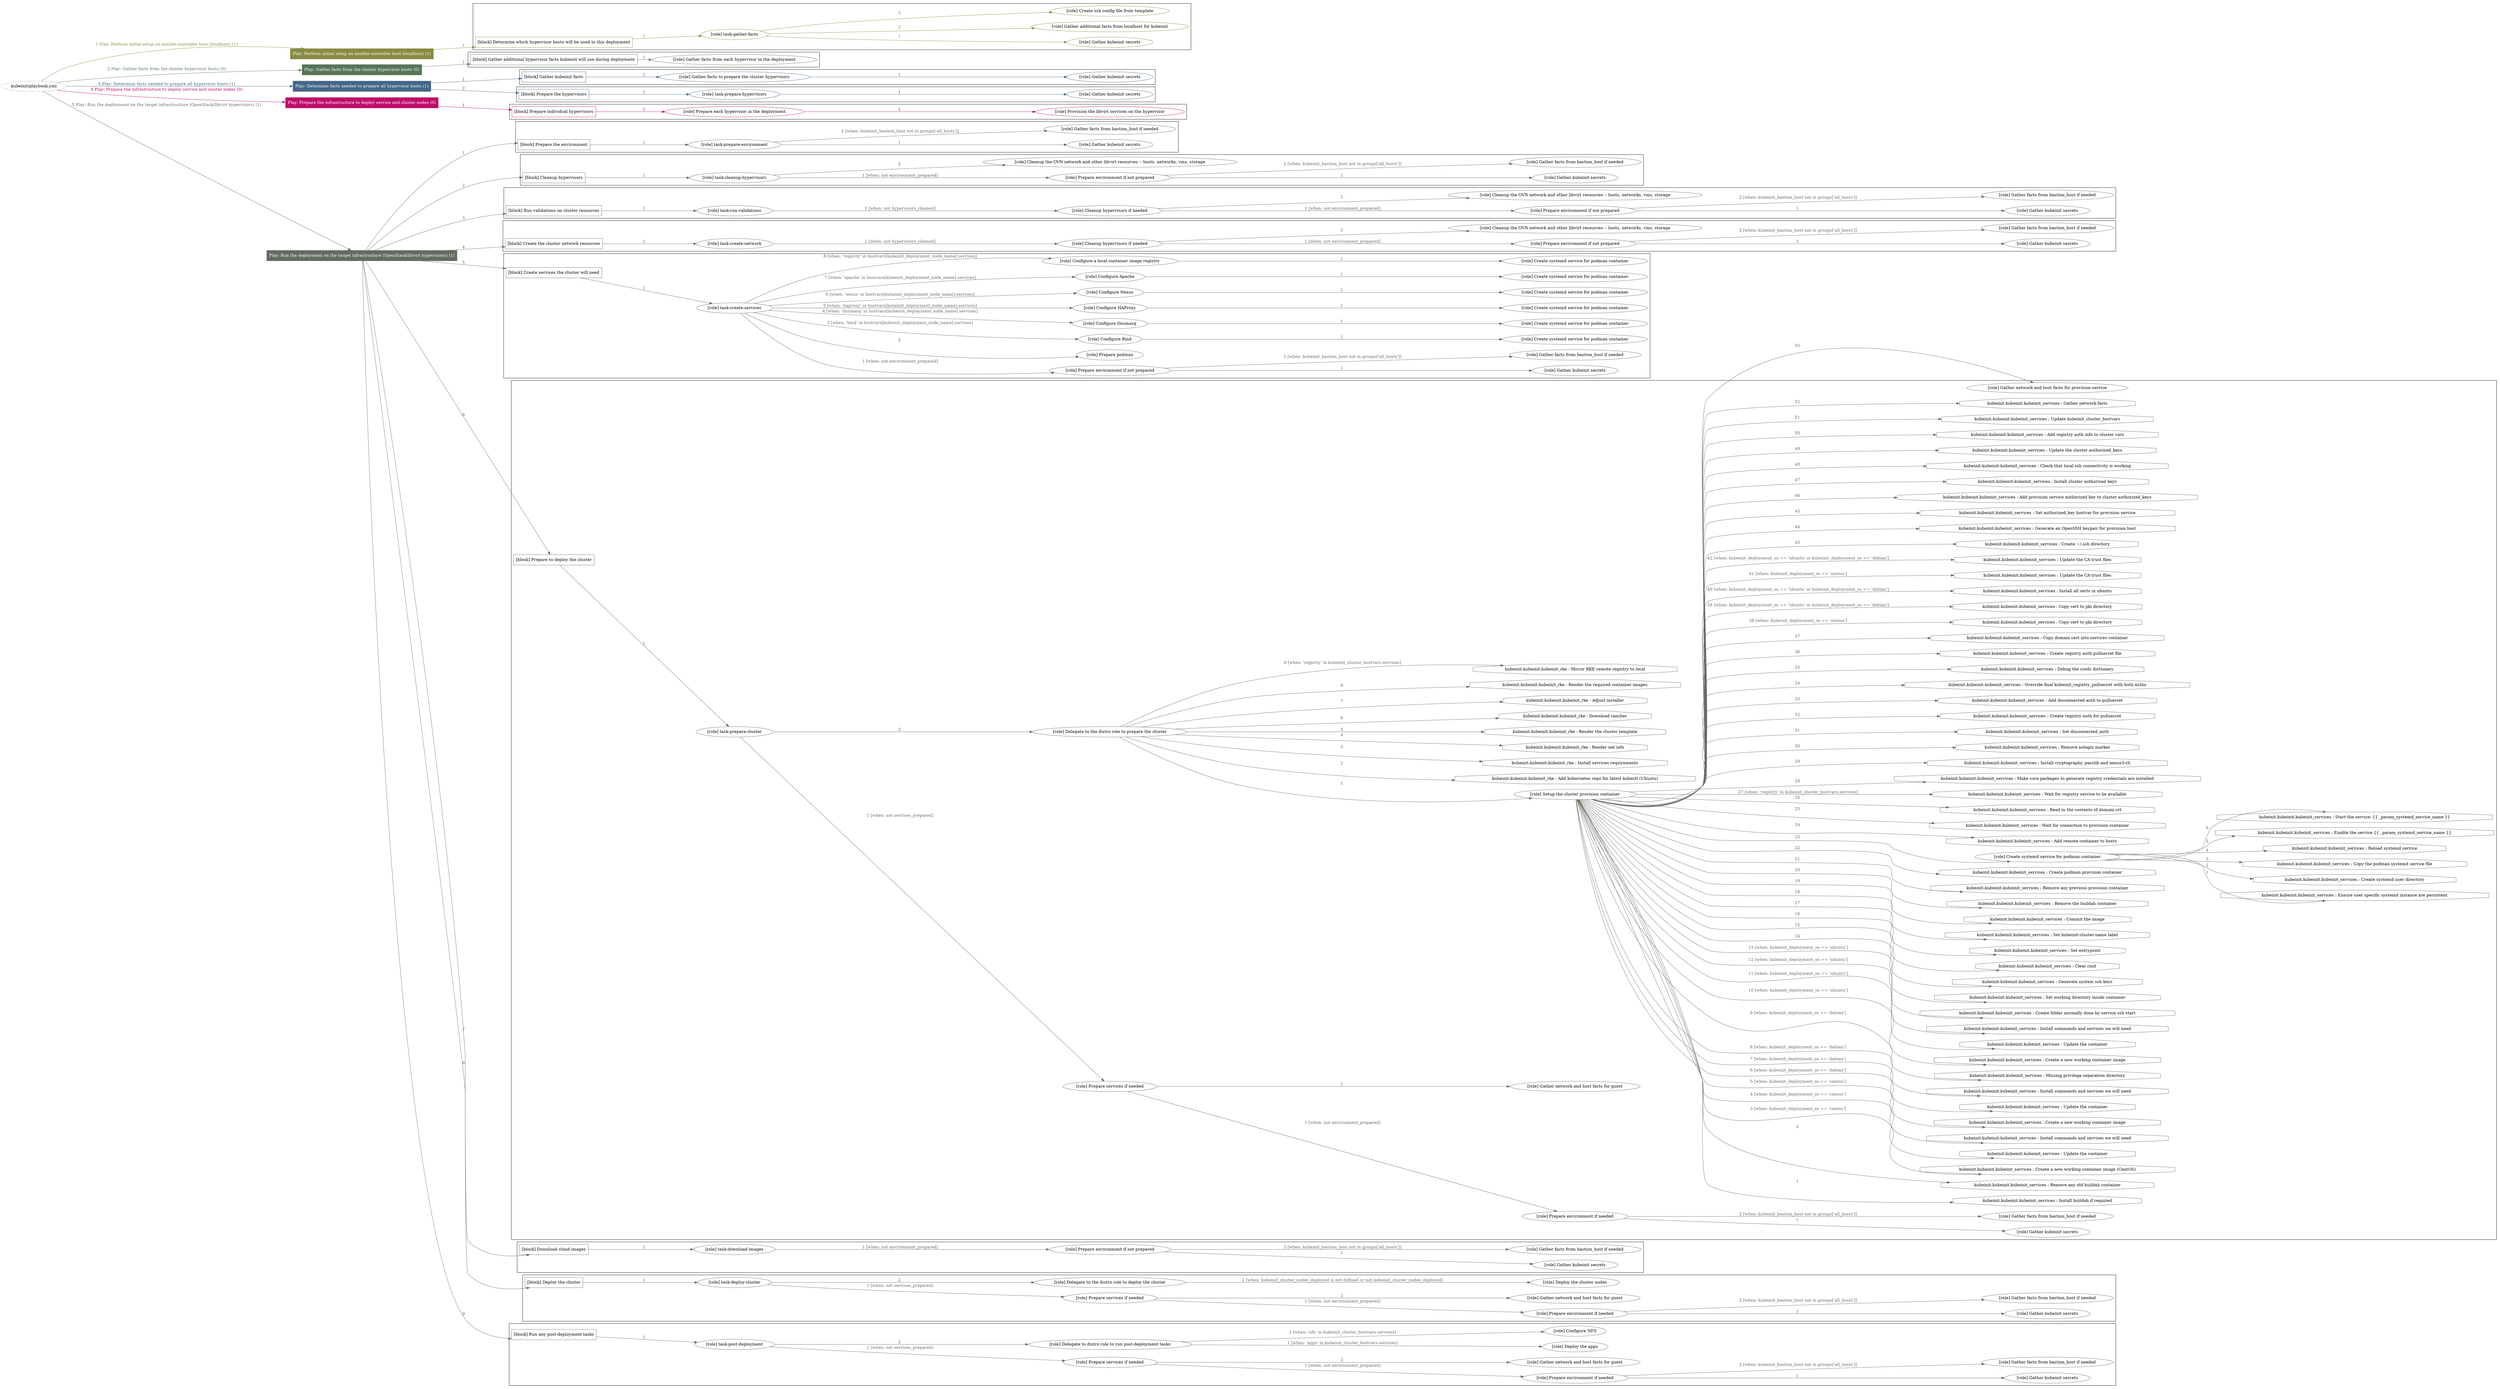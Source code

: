 digraph {
	graph [concentrate=true ordering=in rankdir=LR ratio=fill]
	edge [esep=5 sep=10]
	"kubeinit/playbook.yml" [URL="/home/runner/work/kubeinit/kubeinit/kubeinit/playbook.yml" id=playbook_ef19f158 style=dotted]
	"kubeinit/playbook.yml" -> play_d5d2bd1a [label="1 Play: Perform initial setup on ansible-controller host (localhost) (1)" color="#888b41" fontcolor="#888b41" id=edge_play_d5d2bd1a labeltooltip="1 Play: Perform initial setup on ansible-controller host (localhost) (1)" tooltip="1 Play: Perform initial setup on ansible-controller host (localhost) (1)"]
	subgraph "Play: Perform initial setup on ansible-controller host (localhost) (1)" {
		play_d5d2bd1a [label="Play: Perform initial setup on ansible-controller host (localhost) (1)" URL="/home/runner/work/kubeinit/kubeinit/kubeinit/playbook.yml" color="#888b41" fontcolor="#ffffff" id=play_d5d2bd1a shape=box style=filled tooltip=localhost]
		play_d5d2bd1a -> block_23393caa [label=1 color="#888b41" fontcolor="#888b41" id=edge_block_23393caa labeltooltip=1 tooltip=1]
		subgraph cluster_block_23393caa {
			block_23393caa [label="[block] Determine which hypervisor hosts will be used in this deployment" URL="/home/runner/work/kubeinit/kubeinit/kubeinit/playbook.yml" color="#888b41" id=block_23393caa labeltooltip="Determine which hypervisor hosts will be used in this deployment" shape=box tooltip="Determine which hypervisor hosts will be used in this deployment"]
			block_23393caa -> role_bdd2a78f [label="1 " color="#888b41" fontcolor="#888b41" id=edge_role_bdd2a78f labeltooltip="1 " tooltip="1 "]
			subgraph "task-gather-facts" {
				role_bdd2a78f [label="[role] task-gather-facts" URL="/home/runner/work/kubeinit/kubeinit/kubeinit/playbook.yml" color="#888b41" id=role_bdd2a78f tooltip="task-gather-facts"]
				role_bdd2a78f -> role_16f5e848 [label="1 " color="#888b41" fontcolor="#888b41" id=edge_role_16f5e848 labeltooltip="1 " tooltip="1 "]
				subgraph "Gather kubeinit secrets" {
					role_16f5e848 [label="[role] Gather kubeinit secrets" URL="/home/runner/.ansible/collections/ansible_collections/kubeinit/kubeinit/roles/kubeinit_prepare/tasks/build_hypervisors_group.yml" color="#888b41" id=role_16f5e848 tooltip="Gather kubeinit secrets"]
				}
				role_bdd2a78f -> role_391d1b6b [label="2 " color="#888b41" fontcolor="#888b41" id=edge_role_391d1b6b labeltooltip="2 " tooltip="2 "]
				subgraph "Gather additional facts from localhost for kubeinit" {
					role_391d1b6b [label="[role] Gather additional facts from localhost for kubeinit" URL="/home/runner/.ansible/collections/ansible_collections/kubeinit/kubeinit/roles/kubeinit_prepare/tasks/build_hypervisors_group.yml" color="#888b41" id=role_391d1b6b tooltip="Gather additional facts from localhost for kubeinit"]
				}
				role_bdd2a78f -> role_c1d981aa [label="3 " color="#888b41" fontcolor="#888b41" id=edge_role_c1d981aa labeltooltip="3 " tooltip="3 "]
				subgraph "Create ssh config file from template" {
					role_c1d981aa [label="[role] Create ssh config file from template" URL="/home/runner/.ansible/collections/ansible_collections/kubeinit/kubeinit/roles/kubeinit_prepare/tasks/build_hypervisors_group.yml" color="#888b41" id=role_c1d981aa tooltip="Create ssh config file from template"]
				}
			}
		}
	}
	"kubeinit/playbook.yml" -> play_fdff3983 [label="2 Play: Gather facts from the cluster hypervisor hosts (0)" color="#577558" fontcolor="#577558" id=edge_play_fdff3983 labeltooltip="2 Play: Gather facts from the cluster hypervisor hosts (0)" tooltip="2 Play: Gather facts from the cluster hypervisor hosts (0)"]
	subgraph "Play: Gather facts from the cluster hypervisor hosts (0)" {
		play_fdff3983 [label="Play: Gather facts from the cluster hypervisor hosts (0)" URL="/home/runner/work/kubeinit/kubeinit/kubeinit/playbook.yml" color="#577558" fontcolor="#ffffff" id=play_fdff3983 shape=box style=filled tooltip="Play: Gather facts from the cluster hypervisor hosts (0)"]
		play_fdff3983 -> block_b8fc1408 [label=1 color="#577558" fontcolor="#577558" id=edge_block_b8fc1408 labeltooltip=1 tooltip=1]
		subgraph cluster_block_b8fc1408 {
			block_b8fc1408 [label="[block] Gather additional hypervisor facts kubeinit will use during deployment" URL="/home/runner/work/kubeinit/kubeinit/kubeinit/playbook.yml" color="#577558" id=block_b8fc1408 labeltooltip="Gather additional hypervisor facts kubeinit will use during deployment" shape=box tooltip="Gather additional hypervisor facts kubeinit will use during deployment"]
			block_b8fc1408 -> role_295b90c5 [label="1 " color="#577558" fontcolor="#577558" id=edge_role_295b90c5 labeltooltip="1 " tooltip="1 "]
			subgraph "Gather facts from each hypervisor in the deployment" {
				role_295b90c5 [label="[role] Gather facts from each hypervisor in the deployment" URL="/home/runner/work/kubeinit/kubeinit/kubeinit/playbook.yml" color="#577558" id=role_295b90c5 tooltip="Gather facts from each hypervisor in the deployment"]
			}
		}
	}
	"kubeinit/playbook.yml" -> play_34d8d394 [label="3 Play: Determine facts needed to prepare all hypervisor hosts (1)" color="#446688" fontcolor="#446688" id=edge_play_34d8d394 labeltooltip="3 Play: Determine facts needed to prepare all hypervisor hosts (1)" tooltip="3 Play: Determine facts needed to prepare all hypervisor hosts (1)"]
	subgraph "Play: Determine facts needed to prepare all hypervisor hosts (1)" {
		play_34d8d394 [label="Play: Determine facts needed to prepare all hypervisor hosts (1)" URL="/home/runner/work/kubeinit/kubeinit/kubeinit/playbook.yml" color="#446688" fontcolor="#ffffff" id=play_34d8d394 shape=box style=filled tooltip=localhost]
		play_34d8d394 -> block_234c2306 [label=1 color="#446688" fontcolor="#446688" id=edge_block_234c2306 labeltooltip=1 tooltip=1]
		subgraph cluster_block_234c2306 {
			block_234c2306 [label="[block] Gather kubeinit facts" URL="/home/runner/work/kubeinit/kubeinit/kubeinit/playbook.yml" color="#446688" id=block_234c2306 labeltooltip="Gather kubeinit facts" shape=box tooltip="Gather kubeinit facts"]
			block_234c2306 -> role_10a65cb9 [label="1 " color="#446688" fontcolor="#446688" id=edge_role_10a65cb9 labeltooltip="1 " tooltip="1 "]
			subgraph "Gather facts to prepare the cluster hypervisors" {
				role_10a65cb9 [label="[role] Gather facts to prepare the cluster hypervisors" URL="/home/runner/work/kubeinit/kubeinit/kubeinit/playbook.yml" color="#446688" id=role_10a65cb9 tooltip="Gather facts to prepare the cluster hypervisors"]
				role_10a65cb9 -> role_87c118f3 [label="1 " color="#446688" fontcolor="#446688" id=edge_role_87c118f3 labeltooltip="1 " tooltip="1 "]
				subgraph "Gather kubeinit secrets" {
					role_87c118f3 [label="[role] Gather kubeinit secrets" URL="/home/runner/.ansible/collections/ansible_collections/kubeinit/kubeinit/roles/kubeinit_prepare/tasks/gather_kubeinit_facts.yml" color="#446688" id=role_87c118f3 tooltip="Gather kubeinit secrets"]
				}
			}
		}
		play_34d8d394 -> block_ff898775 [label=2 color="#446688" fontcolor="#446688" id=edge_block_ff898775 labeltooltip=2 tooltip=2]
		subgraph cluster_block_ff898775 {
			block_ff898775 [label="[block] Prepare the hypervisors" URL="/home/runner/work/kubeinit/kubeinit/kubeinit/playbook.yml" color="#446688" id=block_ff898775 labeltooltip="Prepare the hypervisors" shape=box tooltip="Prepare the hypervisors"]
			block_ff898775 -> role_6f46d5a2 [label="1 " color="#446688" fontcolor="#446688" id=edge_role_6f46d5a2 labeltooltip="1 " tooltip="1 "]
			subgraph "task-prepare-hypervisors" {
				role_6f46d5a2 [label="[role] task-prepare-hypervisors" URL="/home/runner/work/kubeinit/kubeinit/kubeinit/playbook.yml" color="#446688" id=role_6f46d5a2 tooltip="task-prepare-hypervisors"]
				role_6f46d5a2 -> role_dd22c40a [label="1 " color="#446688" fontcolor="#446688" id=edge_role_dd22c40a labeltooltip="1 " tooltip="1 "]
				subgraph "Gather kubeinit secrets" {
					role_dd22c40a [label="[role] Gather kubeinit secrets" URL="/home/runner/.ansible/collections/ansible_collections/kubeinit/kubeinit/roles/kubeinit_prepare/tasks/gather_kubeinit_facts.yml" color="#446688" id=role_dd22c40a tooltip="Gather kubeinit secrets"]
				}
			}
		}
	}
	"kubeinit/playbook.yml" -> play_1c2dda75 [label="4 Play: Prepare the infrastructure to deploy service and cluster nodes (0)" color="#bf0d6b" fontcolor="#bf0d6b" id=edge_play_1c2dda75 labeltooltip="4 Play: Prepare the infrastructure to deploy service and cluster nodes (0)" tooltip="4 Play: Prepare the infrastructure to deploy service and cluster nodes (0)"]
	subgraph "Play: Prepare the infrastructure to deploy service and cluster nodes (0)" {
		play_1c2dda75 [label="Play: Prepare the infrastructure to deploy service and cluster nodes (0)" URL="/home/runner/work/kubeinit/kubeinit/kubeinit/playbook.yml" color="#bf0d6b" fontcolor="#ffffff" id=play_1c2dda75 shape=box style=filled tooltip="Play: Prepare the infrastructure to deploy service and cluster nodes (0)"]
		play_1c2dda75 -> block_8de1426d [label=1 color="#bf0d6b" fontcolor="#bf0d6b" id=edge_block_8de1426d labeltooltip=1 tooltip=1]
		subgraph cluster_block_8de1426d {
			block_8de1426d [label="[block] Prepare individual hypervisors" URL="/home/runner/work/kubeinit/kubeinit/kubeinit/playbook.yml" color="#bf0d6b" id=block_8de1426d labeltooltip="Prepare individual hypervisors" shape=box tooltip="Prepare individual hypervisors"]
			block_8de1426d -> role_64e13f19 [label="1 " color="#bf0d6b" fontcolor="#bf0d6b" id=edge_role_64e13f19 labeltooltip="1 " tooltip="1 "]
			subgraph "Prepare each hypervisor in the deployment" {
				role_64e13f19 [label="[role] Prepare each hypervisor in the deployment" URL="/home/runner/work/kubeinit/kubeinit/kubeinit/playbook.yml" color="#bf0d6b" id=role_64e13f19 tooltip="Prepare each hypervisor in the deployment"]
				role_64e13f19 -> role_74fcea8c [label="1 " color="#bf0d6b" fontcolor="#bf0d6b" id=edge_role_74fcea8c labeltooltip="1 " tooltip="1 "]
				subgraph "Provision the libvirt services on the hypervisor" {
					role_74fcea8c [label="[role] Provision the libvirt services on the hypervisor" URL="/home/runner/.ansible/collections/ansible_collections/kubeinit/kubeinit/roles/kubeinit_prepare/tasks/prepare_hypervisor.yml" color="#bf0d6b" id=role_74fcea8c tooltip="Provision the libvirt services on the hypervisor"]
				}
			}
		}
	}
	"kubeinit/playbook.yml" -> play_45bea16a [label="5 Play: Run the deployment on the target infrastructure (OpenStack/libvirt hypervisors) (1)" color="#636c60" fontcolor="#636c60" id=edge_play_45bea16a labeltooltip="5 Play: Run the deployment on the target infrastructure (OpenStack/libvirt hypervisors) (1)" tooltip="5 Play: Run the deployment on the target infrastructure (OpenStack/libvirt hypervisors) (1)"]
	subgraph "Play: Run the deployment on the target infrastructure (OpenStack/libvirt hypervisors) (1)" {
		play_45bea16a [label="Play: Run the deployment on the target infrastructure (OpenStack/libvirt hypervisors) (1)" URL="/home/runner/work/kubeinit/kubeinit/kubeinit/playbook.yml" color="#636c60" fontcolor="#ffffff" id=play_45bea16a shape=box style=filled tooltip=localhost]
		play_45bea16a -> block_ad9fb085 [label=1 color="#636c60" fontcolor="#636c60" id=edge_block_ad9fb085 labeltooltip=1 tooltip=1]
		subgraph cluster_block_ad9fb085 {
			block_ad9fb085 [label="[block] Prepare the environment" URL="/home/runner/work/kubeinit/kubeinit/kubeinit/playbook.yml" color="#636c60" id=block_ad9fb085 labeltooltip="Prepare the environment" shape=box tooltip="Prepare the environment"]
			block_ad9fb085 -> role_7476950b [label="1 " color="#636c60" fontcolor="#636c60" id=edge_role_7476950b labeltooltip="1 " tooltip="1 "]
			subgraph "task-prepare-environment" {
				role_7476950b [label="[role] task-prepare-environment" URL="/home/runner/work/kubeinit/kubeinit/kubeinit/playbook.yml" color="#636c60" id=role_7476950b tooltip="task-prepare-environment"]
				role_7476950b -> role_d6823778 [label="1 " color="#636c60" fontcolor="#636c60" id=edge_role_d6823778 labeltooltip="1 " tooltip="1 "]
				subgraph "Gather kubeinit secrets" {
					role_d6823778 [label="[role] Gather kubeinit secrets" URL="/home/runner/.ansible/collections/ansible_collections/kubeinit/kubeinit/roles/kubeinit_prepare/tasks/gather_kubeinit_facts.yml" color="#636c60" id=role_d6823778 tooltip="Gather kubeinit secrets"]
				}
				role_7476950b -> role_438bce70 [label="2 [when: kubeinit_bastion_host not in groups['all_hosts']]" color="#636c60" fontcolor="#636c60" id=edge_role_438bce70 labeltooltip="2 [when: kubeinit_bastion_host not in groups['all_hosts']]" tooltip="2 [when: kubeinit_bastion_host not in groups['all_hosts']]"]
				subgraph "Gather facts from bastion_host if needed" {
					role_438bce70 [label="[role] Gather facts from bastion_host if needed" URL="/home/runner/.ansible/collections/ansible_collections/kubeinit/kubeinit/roles/kubeinit_prepare/tasks/main.yml" color="#636c60" id=role_438bce70 tooltip="Gather facts from bastion_host if needed"]
				}
			}
		}
		play_45bea16a -> block_5c6edc44 [label=2 color="#636c60" fontcolor="#636c60" id=edge_block_5c6edc44 labeltooltip=2 tooltip=2]
		subgraph cluster_block_5c6edc44 {
			block_5c6edc44 [label="[block] Cleanup hypervisors" URL="/home/runner/work/kubeinit/kubeinit/kubeinit/playbook.yml" color="#636c60" id=block_5c6edc44 labeltooltip="Cleanup hypervisors" shape=box tooltip="Cleanup hypervisors"]
			block_5c6edc44 -> role_f1e4cbb8 [label="1 " color="#636c60" fontcolor="#636c60" id=edge_role_f1e4cbb8 labeltooltip="1 " tooltip="1 "]
			subgraph "task-cleanup-hypervisors" {
				role_f1e4cbb8 [label="[role] task-cleanup-hypervisors" URL="/home/runner/work/kubeinit/kubeinit/kubeinit/playbook.yml" color="#636c60" id=role_f1e4cbb8 tooltip="task-cleanup-hypervisors"]
				role_f1e4cbb8 -> role_c9a1d185 [label="1 [when: not environment_prepared]" color="#636c60" fontcolor="#636c60" id=edge_role_c9a1d185 labeltooltip="1 [when: not environment_prepared]" tooltip="1 [when: not environment_prepared]"]
				subgraph "Prepare environment if not prepared" {
					role_c9a1d185 [label="[role] Prepare environment if not prepared" URL="/home/runner/.ansible/collections/ansible_collections/kubeinit/kubeinit/roles/kubeinit_libvirt/tasks/cleanup_hypervisors.yml" color="#636c60" id=role_c9a1d185 tooltip="Prepare environment if not prepared"]
					role_c9a1d185 -> role_a0a7f89f [label="1 " color="#636c60" fontcolor="#636c60" id=edge_role_a0a7f89f labeltooltip="1 " tooltip="1 "]
					subgraph "Gather kubeinit secrets" {
						role_a0a7f89f [label="[role] Gather kubeinit secrets" URL="/home/runner/.ansible/collections/ansible_collections/kubeinit/kubeinit/roles/kubeinit_prepare/tasks/gather_kubeinit_facts.yml" color="#636c60" id=role_a0a7f89f tooltip="Gather kubeinit secrets"]
					}
					role_c9a1d185 -> role_69c384d2 [label="2 [when: kubeinit_bastion_host not in groups['all_hosts']]" color="#636c60" fontcolor="#636c60" id=edge_role_69c384d2 labeltooltip="2 [when: kubeinit_bastion_host not in groups['all_hosts']]" tooltip="2 [when: kubeinit_bastion_host not in groups['all_hosts']]"]
					subgraph "Gather facts from bastion_host if needed" {
						role_69c384d2 [label="[role] Gather facts from bastion_host if needed" URL="/home/runner/.ansible/collections/ansible_collections/kubeinit/kubeinit/roles/kubeinit_prepare/tasks/main.yml" color="#636c60" id=role_69c384d2 tooltip="Gather facts from bastion_host if needed"]
					}
				}
				role_f1e4cbb8 -> role_cbc7697a [label="2 " color="#636c60" fontcolor="#636c60" id=edge_role_cbc7697a labeltooltip="2 " tooltip="2 "]
				subgraph "Cleanup the OVN network and other libvirt resources -- hosts, networks, vms, storage" {
					role_cbc7697a [label="[role] Cleanup the OVN network and other libvirt resources -- hosts, networks, vms, storage" URL="/home/runner/.ansible/collections/ansible_collections/kubeinit/kubeinit/roles/kubeinit_libvirt/tasks/cleanup_hypervisors.yml" color="#636c60" id=role_cbc7697a tooltip="Cleanup the OVN network and other libvirt resources -- hosts, networks, vms, storage"]
				}
			}
		}
		play_45bea16a -> block_09ca1fee [label=3 color="#636c60" fontcolor="#636c60" id=edge_block_09ca1fee labeltooltip=3 tooltip=3]
		subgraph cluster_block_09ca1fee {
			block_09ca1fee [label="[block] Run validations on cluster resources" URL="/home/runner/work/kubeinit/kubeinit/kubeinit/playbook.yml" color="#636c60" id=block_09ca1fee labeltooltip="Run validations on cluster resources" shape=box tooltip="Run validations on cluster resources"]
			block_09ca1fee -> role_97dd810e [label="1 " color="#636c60" fontcolor="#636c60" id=edge_role_97dd810e labeltooltip="1 " tooltip="1 "]
			subgraph "task-run-validations" {
				role_97dd810e [label="[role] task-run-validations" URL="/home/runner/work/kubeinit/kubeinit/kubeinit/playbook.yml" color="#636c60" id=role_97dd810e tooltip="task-run-validations"]
				role_97dd810e -> role_ea5a939e [label="1 [when: not hypervisors_cleaned]" color="#636c60" fontcolor="#636c60" id=edge_role_ea5a939e labeltooltip="1 [when: not hypervisors_cleaned]" tooltip="1 [when: not hypervisors_cleaned]"]
				subgraph "Cleanup hypervisors if needed" {
					role_ea5a939e [label="[role] Cleanup hypervisors if needed" URL="/home/runner/.ansible/collections/ansible_collections/kubeinit/kubeinit/roles/kubeinit_validations/tasks/main.yml" color="#636c60" id=role_ea5a939e tooltip="Cleanup hypervisors if needed"]
					role_ea5a939e -> role_59d87ad4 [label="1 [when: not environment_prepared]" color="#636c60" fontcolor="#636c60" id=edge_role_59d87ad4 labeltooltip="1 [when: not environment_prepared]" tooltip="1 [when: not environment_prepared]"]
					subgraph "Prepare environment if not prepared" {
						role_59d87ad4 [label="[role] Prepare environment if not prepared" URL="/home/runner/.ansible/collections/ansible_collections/kubeinit/kubeinit/roles/kubeinit_libvirt/tasks/cleanup_hypervisors.yml" color="#636c60" id=role_59d87ad4 tooltip="Prepare environment if not prepared"]
						role_59d87ad4 -> role_6c94cf3a [label="1 " color="#636c60" fontcolor="#636c60" id=edge_role_6c94cf3a labeltooltip="1 " tooltip="1 "]
						subgraph "Gather kubeinit secrets" {
							role_6c94cf3a [label="[role] Gather kubeinit secrets" URL="/home/runner/.ansible/collections/ansible_collections/kubeinit/kubeinit/roles/kubeinit_prepare/tasks/gather_kubeinit_facts.yml" color="#636c60" id=role_6c94cf3a tooltip="Gather kubeinit secrets"]
						}
						role_59d87ad4 -> role_7880d21c [label="2 [when: kubeinit_bastion_host not in groups['all_hosts']]" color="#636c60" fontcolor="#636c60" id=edge_role_7880d21c labeltooltip="2 [when: kubeinit_bastion_host not in groups['all_hosts']]" tooltip="2 [when: kubeinit_bastion_host not in groups['all_hosts']]"]
						subgraph "Gather facts from bastion_host if needed" {
							role_7880d21c [label="[role] Gather facts from bastion_host if needed" URL="/home/runner/.ansible/collections/ansible_collections/kubeinit/kubeinit/roles/kubeinit_prepare/tasks/main.yml" color="#636c60" id=role_7880d21c tooltip="Gather facts from bastion_host if needed"]
						}
					}
					role_ea5a939e -> role_9766fe94 [label="2 " color="#636c60" fontcolor="#636c60" id=edge_role_9766fe94 labeltooltip="2 " tooltip="2 "]
					subgraph "Cleanup the OVN network and other libvirt resources -- hosts, networks, vms, storage" {
						role_9766fe94 [label="[role] Cleanup the OVN network and other libvirt resources -- hosts, networks, vms, storage" URL="/home/runner/.ansible/collections/ansible_collections/kubeinit/kubeinit/roles/kubeinit_libvirt/tasks/cleanup_hypervisors.yml" color="#636c60" id=role_9766fe94 tooltip="Cleanup the OVN network and other libvirt resources -- hosts, networks, vms, storage"]
					}
				}
			}
		}
		play_45bea16a -> block_ba3dfa3e [label=4 color="#636c60" fontcolor="#636c60" id=edge_block_ba3dfa3e labeltooltip=4 tooltip=4]
		subgraph cluster_block_ba3dfa3e {
			block_ba3dfa3e [label="[block] Create the cluster network resources" URL="/home/runner/work/kubeinit/kubeinit/kubeinit/playbook.yml" color="#636c60" id=block_ba3dfa3e labeltooltip="Create the cluster network resources" shape=box tooltip="Create the cluster network resources"]
			block_ba3dfa3e -> role_ec52dbdc [label="1 " color="#636c60" fontcolor="#636c60" id=edge_role_ec52dbdc labeltooltip="1 " tooltip="1 "]
			subgraph "task-create-network" {
				role_ec52dbdc [label="[role] task-create-network" URL="/home/runner/work/kubeinit/kubeinit/kubeinit/playbook.yml" color="#636c60" id=role_ec52dbdc tooltip="task-create-network"]
				role_ec52dbdc -> role_2e388372 [label="1 [when: not hypervisors_cleaned]" color="#636c60" fontcolor="#636c60" id=edge_role_2e388372 labeltooltip="1 [when: not hypervisors_cleaned]" tooltip="1 [when: not hypervisors_cleaned]"]
				subgraph "Cleanup hypervisors if needed" {
					role_2e388372 [label="[role] Cleanup hypervisors if needed" URL="/home/runner/.ansible/collections/ansible_collections/kubeinit/kubeinit/roles/kubeinit_libvirt/tasks/create_network.yml" color="#636c60" id=role_2e388372 tooltip="Cleanup hypervisors if needed"]
					role_2e388372 -> role_b26dfa17 [label="1 [when: not environment_prepared]" color="#636c60" fontcolor="#636c60" id=edge_role_b26dfa17 labeltooltip="1 [when: not environment_prepared]" tooltip="1 [when: not environment_prepared]"]
					subgraph "Prepare environment if not prepared" {
						role_b26dfa17 [label="[role] Prepare environment if not prepared" URL="/home/runner/.ansible/collections/ansible_collections/kubeinit/kubeinit/roles/kubeinit_libvirt/tasks/cleanup_hypervisors.yml" color="#636c60" id=role_b26dfa17 tooltip="Prepare environment if not prepared"]
						role_b26dfa17 -> role_0c5577da [label="1 " color="#636c60" fontcolor="#636c60" id=edge_role_0c5577da labeltooltip="1 " tooltip="1 "]
						subgraph "Gather kubeinit secrets" {
							role_0c5577da [label="[role] Gather kubeinit secrets" URL="/home/runner/.ansible/collections/ansible_collections/kubeinit/kubeinit/roles/kubeinit_prepare/tasks/gather_kubeinit_facts.yml" color="#636c60" id=role_0c5577da tooltip="Gather kubeinit secrets"]
						}
						role_b26dfa17 -> role_8dfe77b1 [label="2 [when: kubeinit_bastion_host not in groups['all_hosts']]" color="#636c60" fontcolor="#636c60" id=edge_role_8dfe77b1 labeltooltip="2 [when: kubeinit_bastion_host not in groups['all_hosts']]" tooltip="2 [when: kubeinit_bastion_host not in groups['all_hosts']]"]
						subgraph "Gather facts from bastion_host if needed" {
							role_8dfe77b1 [label="[role] Gather facts from bastion_host if needed" URL="/home/runner/.ansible/collections/ansible_collections/kubeinit/kubeinit/roles/kubeinit_prepare/tasks/main.yml" color="#636c60" id=role_8dfe77b1 tooltip="Gather facts from bastion_host if needed"]
						}
					}
					role_2e388372 -> role_ddc3dad3 [label="2 " color="#636c60" fontcolor="#636c60" id=edge_role_ddc3dad3 labeltooltip="2 " tooltip="2 "]
					subgraph "Cleanup the OVN network and other libvirt resources -- hosts, networks, vms, storage" {
						role_ddc3dad3 [label="[role] Cleanup the OVN network and other libvirt resources -- hosts, networks, vms, storage" URL="/home/runner/.ansible/collections/ansible_collections/kubeinit/kubeinit/roles/kubeinit_libvirt/tasks/cleanup_hypervisors.yml" color="#636c60" id=role_ddc3dad3 tooltip="Cleanup the OVN network and other libvirt resources -- hosts, networks, vms, storage"]
					}
				}
			}
		}
		play_45bea16a -> block_993f0447 [label=5 color="#636c60" fontcolor="#636c60" id=edge_block_993f0447 labeltooltip=5 tooltip=5]
		subgraph cluster_block_993f0447 {
			block_993f0447 [label="[block] Create services the cluster will need" URL="/home/runner/work/kubeinit/kubeinit/kubeinit/playbook.yml" color="#636c60" id=block_993f0447 labeltooltip="Create services the cluster will need" shape=box tooltip="Create services the cluster will need"]
			block_993f0447 -> role_cc24c3b2 [label="1 " color="#636c60" fontcolor="#636c60" id=edge_role_cc24c3b2 labeltooltip="1 " tooltip="1 "]
			subgraph "task-create-services" {
				role_cc24c3b2 [label="[role] task-create-services" URL="/home/runner/work/kubeinit/kubeinit/kubeinit/playbook.yml" color="#636c60" id=role_cc24c3b2 tooltip="task-create-services"]
				role_cc24c3b2 -> role_8a77fc9d [label="1 [when: not environment_prepared]" color="#636c60" fontcolor="#636c60" id=edge_role_8a77fc9d labeltooltip="1 [when: not environment_prepared]" tooltip="1 [when: not environment_prepared]"]
				subgraph "Prepare environment if not prepared" {
					role_8a77fc9d [label="[role] Prepare environment if not prepared" URL="/home/runner/.ansible/collections/ansible_collections/kubeinit/kubeinit/roles/kubeinit_services/tasks/main.yml" color="#636c60" id=role_8a77fc9d tooltip="Prepare environment if not prepared"]
					role_8a77fc9d -> role_4970e041 [label="1 " color="#636c60" fontcolor="#636c60" id=edge_role_4970e041 labeltooltip="1 " tooltip="1 "]
					subgraph "Gather kubeinit secrets" {
						role_4970e041 [label="[role] Gather kubeinit secrets" URL="/home/runner/.ansible/collections/ansible_collections/kubeinit/kubeinit/roles/kubeinit_prepare/tasks/gather_kubeinit_facts.yml" color="#636c60" id=role_4970e041 tooltip="Gather kubeinit secrets"]
					}
					role_8a77fc9d -> role_8128c645 [label="2 [when: kubeinit_bastion_host not in groups['all_hosts']]" color="#636c60" fontcolor="#636c60" id=edge_role_8128c645 labeltooltip="2 [when: kubeinit_bastion_host not in groups['all_hosts']]" tooltip="2 [when: kubeinit_bastion_host not in groups['all_hosts']]"]
					subgraph "Gather facts from bastion_host if needed" {
						role_8128c645 [label="[role] Gather facts from bastion_host if needed" URL="/home/runner/.ansible/collections/ansible_collections/kubeinit/kubeinit/roles/kubeinit_prepare/tasks/main.yml" color="#636c60" id=role_8128c645 tooltip="Gather facts from bastion_host if needed"]
					}
				}
				role_cc24c3b2 -> role_19334c75 [label="2 " color="#636c60" fontcolor="#636c60" id=edge_role_19334c75 labeltooltip="2 " tooltip="2 "]
				subgraph "Prepare podman" {
					role_19334c75 [label="[role] Prepare podman" URL="/home/runner/.ansible/collections/ansible_collections/kubeinit/kubeinit/roles/kubeinit_services/tasks/00_create_service_pod.yml" color="#636c60" id=role_19334c75 tooltip="Prepare podman"]
				}
				role_cc24c3b2 -> role_f6e7c823 [label="3 [when: 'bind' in hostvars[kubeinit_deployment_node_name].services]" color="#636c60" fontcolor="#636c60" id=edge_role_f6e7c823 labeltooltip="3 [when: 'bind' in hostvars[kubeinit_deployment_node_name].services]" tooltip="3 [when: 'bind' in hostvars[kubeinit_deployment_node_name].services]"]
				subgraph "Configure Bind" {
					role_f6e7c823 [label="[role] Configure Bind" URL="/home/runner/.ansible/collections/ansible_collections/kubeinit/kubeinit/roles/kubeinit_services/tasks/start_services_containers.yml" color="#636c60" id=role_f6e7c823 tooltip="Configure Bind"]
					role_f6e7c823 -> role_e7990fe1 [label="1 " color="#636c60" fontcolor="#636c60" id=edge_role_e7990fe1 labeltooltip="1 " tooltip="1 "]
					subgraph "Create systemd service for podman container" {
						role_e7990fe1 [label="[role] Create systemd service for podman container" URL="/home/runner/.ansible/collections/ansible_collections/kubeinit/kubeinit/roles/kubeinit_bind/tasks/main.yml" color="#636c60" id=role_e7990fe1 tooltip="Create systemd service for podman container"]
					}
				}
				role_cc24c3b2 -> role_9f7d553f [label="4 [when: 'dnsmasq' in hostvars[kubeinit_deployment_node_name].services]" color="#636c60" fontcolor="#636c60" id=edge_role_9f7d553f labeltooltip="4 [when: 'dnsmasq' in hostvars[kubeinit_deployment_node_name].services]" tooltip="4 [when: 'dnsmasq' in hostvars[kubeinit_deployment_node_name].services]"]
				subgraph "Configure Dnsmasq" {
					role_9f7d553f [label="[role] Configure Dnsmasq" URL="/home/runner/.ansible/collections/ansible_collections/kubeinit/kubeinit/roles/kubeinit_services/tasks/start_services_containers.yml" color="#636c60" id=role_9f7d553f tooltip="Configure Dnsmasq"]
					role_9f7d553f -> role_5f6f43e4 [label="1 " color="#636c60" fontcolor="#636c60" id=edge_role_5f6f43e4 labeltooltip="1 " tooltip="1 "]
					subgraph "Create systemd service for podman container" {
						role_5f6f43e4 [label="[role] Create systemd service for podman container" URL="/home/runner/.ansible/collections/ansible_collections/kubeinit/kubeinit/roles/kubeinit_dnsmasq/tasks/main.yml" color="#636c60" id=role_5f6f43e4 tooltip="Create systemd service for podman container"]
					}
				}
				role_cc24c3b2 -> role_8d921c34 [label="5 [when: 'haproxy' in hostvars[kubeinit_deployment_node_name].services]" color="#636c60" fontcolor="#636c60" id=edge_role_8d921c34 labeltooltip="5 [when: 'haproxy' in hostvars[kubeinit_deployment_node_name].services]" tooltip="5 [when: 'haproxy' in hostvars[kubeinit_deployment_node_name].services]"]
				subgraph "Configure HAProxy" {
					role_8d921c34 [label="[role] Configure HAProxy" URL="/home/runner/.ansible/collections/ansible_collections/kubeinit/kubeinit/roles/kubeinit_services/tasks/start_services_containers.yml" color="#636c60" id=role_8d921c34 tooltip="Configure HAProxy"]
					role_8d921c34 -> role_a14f45b5 [label="1 " color="#636c60" fontcolor="#636c60" id=edge_role_a14f45b5 labeltooltip="1 " tooltip="1 "]
					subgraph "Create systemd service for podman container" {
						role_a14f45b5 [label="[role] Create systemd service for podman container" URL="/home/runner/.ansible/collections/ansible_collections/kubeinit/kubeinit/roles/kubeinit_haproxy/tasks/main.yml" color="#636c60" id=role_a14f45b5 tooltip="Create systemd service for podman container"]
					}
				}
				role_cc24c3b2 -> role_087d8c39 [label="6 [when: 'nexus' in hostvars[kubeinit_deployment_node_name].services]" color="#636c60" fontcolor="#636c60" id=edge_role_087d8c39 labeltooltip="6 [when: 'nexus' in hostvars[kubeinit_deployment_node_name].services]" tooltip="6 [when: 'nexus' in hostvars[kubeinit_deployment_node_name].services]"]
				subgraph "Configure Nexus" {
					role_087d8c39 [label="[role] Configure Nexus" URL="/home/runner/.ansible/collections/ansible_collections/kubeinit/kubeinit/roles/kubeinit_services/tasks/start_services_containers.yml" color="#636c60" id=role_087d8c39 tooltip="Configure Nexus"]
					role_087d8c39 -> role_ad4266b8 [label="1 " color="#636c60" fontcolor="#636c60" id=edge_role_ad4266b8 labeltooltip="1 " tooltip="1 "]
					subgraph "Create systemd service for podman container" {
						role_ad4266b8 [label="[role] Create systemd service for podman container" URL="/home/runner/.ansible/collections/ansible_collections/kubeinit/kubeinit/roles/kubeinit_nexus/tasks/main.yml" color="#636c60" id=role_ad4266b8 tooltip="Create systemd service for podman container"]
					}
				}
				role_cc24c3b2 -> role_f65fd633 [label="7 [when: 'apache' in hostvars[kubeinit_deployment_node_name].services]" color="#636c60" fontcolor="#636c60" id=edge_role_f65fd633 labeltooltip="7 [when: 'apache' in hostvars[kubeinit_deployment_node_name].services]" tooltip="7 [when: 'apache' in hostvars[kubeinit_deployment_node_name].services]"]
				subgraph "Configure Apache" {
					role_f65fd633 [label="[role] Configure Apache" URL="/home/runner/.ansible/collections/ansible_collections/kubeinit/kubeinit/roles/kubeinit_services/tasks/start_services_containers.yml" color="#636c60" id=role_f65fd633 tooltip="Configure Apache"]
					role_f65fd633 -> role_a44be7b4 [label="1 " color="#636c60" fontcolor="#636c60" id=edge_role_a44be7b4 labeltooltip="1 " tooltip="1 "]
					subgraph "Create systemd service for podman container" {
						role_a44be7b4 [label="[role] Create systemd service for podman container" URL="/home/runner/.ansible/collections/ansible_collections/kubeinit/kubeinit/roles/kubeinit_apache/tasks/main.yml" color="#636c60" id=role_a44be7b4 tooltip="Create systemd service for podman container"]
					}
				}
				role_cc24c3b2 -> role_e2affd16 [label="8 [when: 'registry' in hostvars[kubeinit_deployment_node_name].services]" color="#636c60" fontcolor="#636c60" id=edge_role_e2affd16 labeltooltip="8 [when: 'registry' in hostvars[kubeinit_deployment_node_name].services]" tooltip="8 [when: 'registry' in hostvars[kubeinit_deployment_node_name].services]"]
				subgraph "Configure a local container image registry" {
					role_e2affd16 [label="[role] Configure a local container image registry" URL="/home/runner/.ansible/collections/ansible_collections/kubeinit/kubeinit/roles/kubeinit_services/tasks/start_services_containers.yml" color="#636c60" id=role_e2affd16 tooltip="Configure a local container image registry"]
					role_e2affd16 -> role_f69b30aa [label="1 " color="#636c60" fontcolor="#636c60" id=edge_role_f69b30aa labeltooltip="1 " tooltip="1 "]
					subgraph "Create systemd service for podman container" {
						role_f69b30aa [label="[role] Create systemd service for podman container" URL="/home/runner/.ansible/collections/ansible_collections/kubeinit/kubeinit/roles/kubeinit_registry/tasks/main.yml" color="#636c60" id=role_f69b30aa tooltip="Create systemd service for podman container"]
					}
				}
			}
		}
		play_45bea16a -> block_438ab435 [label=6 color="#636c60" fontcolor="#636c60" id=edge_block_438ab435 labeltooltip=6 tooltip=6]
		subgraph cluster_block_438ab435 {
			block_438ab435 [label="[block] Prepare to deploy the cluster" URL="/home/runner/work/kubeinit/kubeinit/kubeinit/playbook.yml" color="#636c60" id=block_438ab435 labeltooltip="Prepare to deploy the cluster" shape=box tooltip="Prepare to deploy the cluster"]
			block_438ab435 -> role_ca94bf84 [label="1 " color="#636c60" fontcolor="#636c60" id=edge_role_ca94bf84 labeltooltip="1 " tooltip="1 "]
			subgraph "task-prepare-cluster" {
				role_ca94bf84 [label="[role] task-prepare-cluster" URL="/home/runner/work/kubeinit/kubeinit/kubeinit/playbook.yml" color="#636c60" id=role_ca94bf84 tooltip="task-prepare-cluster"]
				role_ca94bf84 -> role_30857eb5 [label="1 [when: not services_prepared]" color="#636c60" fontcolor="#636c60" id=edge_role_30857eb5 labeltooltip="1 [when: not services_prepared]" tooltip="1 [when: not services_prepared]"]
				subgraph "Prepare services if needed" {
					role_30857eb5 [label="[role] Prepare services if needed" URL="/home/runner/.ansible/collections/ansible_collections/kubeinit/kubeinit/roles/kubeinit_prepare/tasks/prepare_cluster.yml" color="#636c60" id=role_30857eb5 tooltip="Prepare services if needed"]
					role_30857eb5 -> role_5fba085e [label="1 [when: not environment_prepared]" color="#636c60" fontcolor="#636c60" id=edge_role_5fba085e labeltooltip="1 [when: not environment_prepared]" tooltip="1 [when: not environment_prepared]"]
					subgraph "Prepare environment if needed" {
						role_5fba085e [label="[role] Prepare environment if needed" URL="/home/runner/.ansible/collections/ansible_collections/kubeinit/kubeinit/roles/kubeinit_services/tasks/prepare_services.yml" color="#636c60" id=role_5fba085e tooltip="Prepare environment if needed"]
						role_5fba085e -> role_16d44d28 [label="1 " color="#636c60" fontcolor="#636c60" id=edge_role_16d44d28 labeltooltip="1 " tooltip="1 "]
						subgraph "Gather kubeinit secrets" {
							role_16d44d28 [label="[role] Gather kubeinit secrets" URL="/home/runner/.ansible/collections/ansible_collections/kubeinit/kubeinit/roles/kubeinit_prepare/tasks/gather_kubeinit_facts.yml" color="#636c60" id=role_16d44d28 tooltip="Gather kubeinit secrets"]
						}
						role_5fba085e -> role_a281bb8a [label="2 [when: kubeinit_bastion_host not in groups['all_hosts']]" color="#636c60" fontcolor="#636c60" id=edge_role_a281bb8a labeltooltip="2 [when: kubeinit_bastion_host not in groups['all_hosts']]" tooltip="2 [when: kubeinit_bastion_host not in groups['all_hosts']]"]
						subgraph "Gather facts from bastion_host if needed" {
							role_a281bb8a [label="[role] Gather facts from bastion_host if needed" URL="/home/runner/.ansible/collections/ansible_collections/kubeinit/kubeinit/roles/kubeinit_prepare/tasks/main.yml" color="#636c60" id=role_a281bb8a tooltip="Gather facts from bastion_host if needed"]
						}
					}
					role_30857eb5 -> role_f390148c [label="2 " color="#636c60" fontcolor="#636c60" id=edge_role_f390148c labeltooltip="2 " tooltip="2 "]
					subgraph "Gather network and host facts for guest" {
						role_f390148c [label="[role] Gather network and host facts for guest" URL="/home/runner/.ansible/collections/ansible_collections/kubeinit/kubeinit/roles/kubeinit_services/tasks/prepare_services.yml" color="#636c60" id=role_f390148c tooltip="Gather network and host facts for guest"]
					}
				}
				role_ca94bf84 -> role_c80d2c96 [label="2 " color="#636c60" fontcolor="#636c60" id=edge_role_c80d2c96 labeltooltip="2 " tooltip="2 "]
				subgraph "Delegate to the distro role to prepare the cluster" {
					role_c80d2c96 [label="[role] Delegate to the distro role to prepare the cluster" URL="/home/runner/.ansible/collections/ansible_collections/kubeinit/kubeinit/roles/kubeinit_prepare/tasks/prepare_cluster.yml" color="#636c60" id=role_c80d2c96 tooltip="Delegate to the distro role to prepare the cluster"]
					role_c80d2c96 -> role_bc76f77c [label="1 " color="#636c60" fontcolor="#636c60" id=edge_role_bc76f77c labeltooltip="1 " tooltip="1 "]
					subgraph "Setup the cluster provision container" {
						role_bc76f77c [label="[role] Setup the cluster provision container" URL="/home/runner/.ansible/collections/ansible_collections/kubeinit/kubeinit/roles/kubeinit_rke/tasks/prepare_cluster.yml" color="#636c60" id=role_bc76f77c tooltip="Setup the cluster provision container"]
						task_fd65b840 [label="kubeinit.kubeinit.kubeinit_services : Install buildah if required" URL="/home/runner/.ansible/collections/ansible_collections/kubeinit/kubeinit/roles/kubeinit_services/tasks/create_provision_container.yml" color="#636c60" id=task_fd65b840 shape=octagon tooltip="kubeinit.kubeinit.kubeinit_services : Install buildah if required"]
						role_bc76f77c -> task_fd65b840 [label="1 " color="#636c60" fontcolor="#636c60" id=edge_task_fd65b840 labeltooltip="1 " tooltip="1 "]
						task_f8f42799 [label="kubeinit.kubeinit.kubeinit_services : Remove any old buildah container" URL="/home/runner/.ansible/collections/ansible_collections/kubeinit/kubeinit/roles/kubeinit_services/tasks/create_provision_container.yml" color="#636c60" id=task_f8f42799 shape=octagon tooltip="kubeinit.kubeinit.kubeinit_services : Remove any old buildah container"]
						role_bc76f77c -> task_f8f42799 [label="2 " color="#636c60" fontcolor="#636c60" id=edge_task_f8f42799 labeltooltip="2 " tooltip="2 "]
						task_015dad20 [label="kubeinit.kubeinit.kubeinit_services : Create a new working container image (CentOS)" URL="/home/runner/.ansible/collections/ansible_collections/kubeinit/kubeinit/roles/kubeinit_services/tasks/create_provision_container.yml" color="#636c60" id=task_015dad20 shape=octagon tooltip="kubeinit.kubeinit.kubeinit_services : Create a new working container image (CentOS)"]
						role_bc76f77c -> task_015dad20 [label="3 [when: kubeinit_deployment_os == 'centos']" color="#636c60" fontcolor="#636c60" id=edge_task_015dad20 labeltooltip="3 [when: kubeinit_deployment_os == 'centos']" tooltip="3 [when: kubeinit_deployment_os == 'centos']"]
						task_1363fac4 [label="kubeinit.kubeinit.kubeinit_services : Update the container" URL="/home/runner/.ansible/collections/ansible_collections/kubeinit/kubeinit/roles/kubeinit_services/tasks/create_provision_container.yml" color="#636c60" id=task_1363fac4 shape=octagon tooltip="kubeinit.kubeinit.kubeinit_services : Update the container"]
						role_bc76f77c -> task_1363fac4 [label="4 [when: kubeinit_deployment_os == 'centos']" color="#636c60" fontcolor="#636c60" id=edge_task_1363fac4 labeltooltip="4 [when: kubeinit_deployment_os == 'centos']" tooltip="4 [when: kubeinit_deployment_os == 'centos']"]
						task_684b619b [label="kubeinit.kubeinit.kubeinit_services : Install commands and services we will need" URL="/home/runner/.ansible/collections/ansible_collections/kubeinit/kubeinit/roles/kubeinit_services/tasks/create_provision_container.yml" color="#636c60" id=task_684b619b shape=octagon tooltip="kubeinit.kubeinit.kubeinit_services : Install commands and services we will need"]
						role_bc76f77c -> task_684b619b [label="5 [when: kubeinit_deployment_os == 'centos']" color="#636c60" fontcolor="#636c60" id=edge_task_684b619b labeltooltip="5 [when: kubeinit_deployment_os == 'centos']" tooltip="5 [when: kubeinit_deployment_os == 'centos']"]
						task_685064ff [label="kubeinit.kubeinit.kubeinit_services : Create a new working container image" URL="/home/runner/.ansible/collections/ansible_collections/kubeinit/kubeinit/roles/kubeinit_services/tasks/create_provision_container.yml" color="#636c60" id=task_685064ff shape=octagon tooltip="kubeinit.kubeinit.kubeinit_services : Create a new working container image"]
						role_bc76f77c -> task_685064ff [label="6 [when: kubeinit_deployment_os == 'debian']" color="#636c60" fontcolor="#636c60" id=edge_task_685064ff labeltooltip="6 [when: kubeinit_deployment_os == 'debian']" tooltip="6 [when: kubeinit_deployment_os == 'debian']"]
						task_cb3ed58b [label="kubeinit.kubeinit.kubeinit_services : Update the container" URL="/home/runner/.ansible/collections/ansible_collections/kubeinit/kubeinit/roles/kubeinit_services/tasks/create_provision_container.yml" color="#636c60" id=task_cb3ed58b shape=octagon tooltip="kubeinit.kubeinit.kubeinit_services : Update the container"]
						role_bc76f77c -> task_cb3ed58b [label="7 [when: kubeinit_deployment_os == 'debian']" color="#636c60" fontcolor="#636c60" id=edge_task_cb3ed58b labeltooltip="7 [when: kubeinit_deployment_os == 'debian']" tooltip="7 [when: kubeinit_deployment_os == 'debian']"]
						task_1093e3c0 [label="kubeinit.kubeinit.kubeinit_services : Install commands and services we will need" URL="/home/runner/.ansible/collections/ansible_collections/kubeinit/kubeinit/roles/kubeinit_services/tasks/create_provision_container.yml" color="#636c60" id=task_1093e3c0 shape=octagon tooltip="kubeinit.kubeinit.kubeinit_services : Install commands and services we will need"]
						role_bc76f77c -> task_1093e3c0 [label="8 [when: kubeinit_deployment_os == 'debian']" color="#636c60" fontcolor="#636c60" id=edge_task_1093e3c0 labeltooltip="8 [when: kubeinit_deployment_os == 'debian']" tooltip="8 [when: kubeinit_deployment_os == 'debian']"]
						task_f7ef9164 [label="kubeinit.kubeinit.kubeinit_services : Missing privilege separation directory" URL="/home/runner/.ansible/collections/ansible_collections/kubeinit/kubeinit/roles/kubeinit_services/tasks/create_provision_container.yml" color="#636c60" id=task_f7ef9164 shape=octagon tooltip="kubeinit.kubeinit.kubeinit_services : Missing privilege separation directory"]
						role_bc76f77c -> task_f7ef9164 [label="9 [when: kubeinit_deployment_os == 'debian']" color="#636c60" fontcolor="#636c60" id=edge_task_f7ef9164 labeltooltip="9 [when: kubeinit_deployment_os == 'debian']" tooltip="9 [when: kubeinit_deployment_os == 'debian']"]
						task_9d214146 [label="kubeinit.kubeinit.kubeinit_services : Create a new working container image" URL="/home/runner/.ansible/collections/ansible_collections/kubeinit/kubeinit/roles/kubeinit_services/tasks/create_provision_container.yml" color="#636c60" id=task_9d214146 shape=octagon tooltip="kubeinit.kubeinit.kubeinit_services : Create a new working container image"]
						role_bc76f77c -> task_9d214146 [label="10 [when: kubeinit_deployment_os == 'ubuntu']" color="#636c60" fontcolor="#636c60" id=edge_task_9d214146 labeltooltip="10 [when: kubeinit_deployment_os == 'ubuntu']" tooltip="10 [when: kubeinit_deployment_os == 'ubuntu']"]
						task_3c03785b [label="kubeinit.kubeinit.kubeinit_services : Update the container" URL="/home/runner/.ansible/collections/ansible_collections/kubeinit/kubeinit/roles/kubeinit_services/tasks/create_provision_container.yml" color="#636c60" id=task_3c03785b shape=octagon tooltip="kubeinit.kubeinit.kubeinit_services : Update the container"]
						role_bc76f77c -> task_3c03785b [label="11 [when: kubeinit_deployment_os == 'ubuntu']" color="#636c60" fontcolor="#636c60" id=edge_task_3c03785b labeltooltip="11 [when: kubeinit_deployment_os == 'ubuntu']" tooltip="11 [when: kubeinit_deployment_os == 'ubuntu']"]
						task_929d3bc1 [label="kubeinit.kubeinit.kubeinit_services : Install commands and services we will need" URL="/home/runner/.ansible/collections/ansible_collections/kubeinit/kubeinit/roles/kubeinit_services/tasks/create_provision_container.yml" color="#636c60" id=task_929d3bc1 shape=octagon tooltip="kubeinit.kubeinit.kubeinit_services : Install commands and services we will need"]
						role_bc76f77c -> task_929d3bc1 [label="12 [when: kubeinit_deployment_os == 'ubuntu']" color="#636c60" fontcolor="#636c60" id=edge_task_929d3bc1 labeltooltip="12 [when: kubeinit_deployment_os == 'ubuntu']" tooltip="12 [when: kubeinit_deployment_os == 'ubuntu']"]
						task_7de1af45 [label="kubeinit.kubeinit.kubeinit_services : Create folder normally done by service ssh start" URL="/home/runner/.ansible/collections/ansible_collections/kubeinit/kubeinit/roles/kubeinit_services/tasks/create_provision_container.yml" color="#636c60" id=task_7de1af45 shape=octagon tooltip="kubeinit.kubeinit.kubeinit_services : Create folder normally done by service ssh start"]
						role_bc76f77c -> task_7de1af45 [label="13 [when: kubeinit_deployment_os == 'ubuntu']" color="#636c60" fontcolor="#636c60" id=edge_task_7de1af45 labeltooltip="13 [when: kubeinit_deployment_os == 'ubuntu']" tooltip="13 [when: kubeinit_deployment_os == 'ubuntu']"]
						task_59cefaaf [label="kubeinit.kubeinit.kubeinit_services : Set working directory inside container" URL="/home/runner/.ansible/collections/ansible_collections/kubeinit/kubeinit/roles/kubeinit_services/tasks/create_provision_container.yml" color="#636c60" id=task_59cefaaf shape=octagon tooltip="kubeinit.kubeinit.kubeinit_services : Set working directory inside container"]
						role_bc76f77c -> task_59cefaaf [label="14 " color="#636c60" fontcolor="#636c60" id=edge_task_59cefaaf labeltooltip="14 " tooltip="14 "]
						task_2fb11f17 [label="kubeinit.kubeinit.kubeinit_services : Generate system ssh keys" URL="/home/runner/.ansible/collections/ansible_collections/kubeinit/kubeinit/roles/kubeinit_services/tasks/create_provision_container.yml" color="#636c60" id=task_2fb11f17 shape=octagon tooltip="kubeinit.kubeinit.kubeinit_services : Generate system ssh keys"]
						role_bc76f77c -> task_2fb11f17 [label="15 " color="#636c60" fontcolor="#636c60" id=edge_task_2fb11f17 labeltooltip="15 " tooltip="15 "]
						task_8c01abf2 [label="kubeinit.kubeinit.kubeinit_services : Clear cmd" URL="/home/runner/.ansible/collections/ansible_collections/kubeinit/kubeinit/roles/kubeinit_services/tasks/create_provision_container.yml" color="#636c60" id=task_8c01abf2 shape=octagon tooltip="kubeinit.kubeinit.kubeinit_services : Clear cmd"]
						role_bc76f77c -> task_8c01abf2 [label="16 " color="#636c60" fontcolor="#636c60" id=edge_task_8c01abf2 labeltooltip="16 " tooltip="16 "]
						task_5376c55f [label="kubeinit.kubeinit.kubeinit_services : Set entrypoint" URL="/home/runner/.ansible/collections/ansible_collections/kubeinit/kubeinit/roles/kubeinit_services/tasks/create_provision_container.yml" color="#636c60" id=task_5376c55f shape=octagon tooltip="kubeinit.kubeinit.kubeinit_services : Set entrypoint"]
						role_bc76f77c -> task_5376c55f [label="17 " color="#636c60" fontcolor="#636c60" id=edge_task_5376c55f labeltooltip="17 " tooltip="17 "]
						task_4cdd698d [label="kubeinit.kubeinit.kubeinit_services : Set kubeinit-cluster-name label" URL="/home/runner/.ansible/collections/ansible_collections/kubeinit/kubeinit/roles/kubeinit_services/tasks/create_provision_container.yml" color="#636c60" id=task_4cdd698d shape=octagon tooltip="kubeinit.kubeinit.kubeinit_services : Set kubeinit-cluster-name label"]
						role_bc76f77c -> task_4cdd698d [label="18 " color="#636c60" fontcolor="#636c60" id=edge_task_4cdd698d labeltooltip="18 " tooltip="18 "]
						task_4b4dac8d [label="kubeinit.kubeinit.kubeinit_services : Commit the image" URL="/home/runner/.ansible/collections/ansible_collections/kubeinit/kubeinit/roles/kubeinit_services/tasks/create_provision_container.yml" color="#636c60" id=task_4b4dac8d shape=octagon tooltip="kubeinit.kubeinit.kubeinit_services : Commit the image"]
						role_bc76f77c -> task_4b4dac8d [label="19 " color="#636c60" fontcolor="#636c60" id=edge_task_4b4dac8d labeltooltip="19 " tooltip="19 "]
						task_c4ea8a1a [label="kubeinit.kubeinit.kubeinit_services : Remove the buildah container" URL="/home/runner/.ansible/collections/ansible_collections/kubeinit/kubeinit/roles/kubeinit_services/tasks/create_provision_container.yml" color="#636c60" id=task_c4ea8a1a shape=octagon tooltip="kubeinit.kubeinit.kubeinit_services : Remove the buildah container"]
						role_bc76f77c -> task_c4ea8a1a [label="20 " color="#636c60" fontcolor="#636c60" id=edge_task_c4ea8a1a labeltooltip="20 " tooltip="20 "]
						task_2803b9de [label="kubeinit.kubeinit.kubeinit_services : Remove any previous provision container" URL="/home/runner/.ansible/collections/ansible_collections/kubeinit/kubeinit/roles/kubeinit_services/tasks/create_provision_container.yml" color="#636c60" id=task_2803b9de shape=octagon tooltip="kubeinit.kubeinit.kubeinit_services : Remove any previous provision container"]
						role_bc76f77c -> task_2803b9de [label="21 " color="#636c60" fontcolor="#636c60" id=edge_task_2803b9de labeltooltip="21 " tooltip="21 "]
						task_297997b1 [label="kubeinit.kubeinit.kubeinit_services : Create podman provision container" URL="/home/runner/.ansible/collections/ansible_collections/kubeinit/kubeinit/roles/kubeinit_services/tasks/create_provision_container.yml" color="#636c60" id=task_297997b1 shape=octagon tooltip="kubeinit.kubeinit.kubeinit_services : Create podman provision container"]
						role_bc76f77c -> task_297997b1 [label="22 " color="#636c60" fontcolor="#636c60" id=edge_task_297997b1 labeltooltip="22 " tooltip="22 "]
						role_bc76f77c -> role_e0f9e713 [label="23 " color="#636c60" fontcolor="#636c60" id=edge_role_e0f9e713 labeltooltip="23 " tooltip="23 "]
						subgraph "Create systemd service for podman container" {
							role_e0f9e713 [label="[role] Create systemd service for podman container" URL="/home/runner/.ansible/collections/ansible_collections/kubeinit/kubeinit/roles/kubeinit_services/tasks/create_provision_container.yml" color="#636c60" id=role_e0f9e713 tooltip="Create systemd service for podman container"]
							task_b321778d [label="kubeinit.kubeinit.kubeinit_services : Ensure user specific systemd instance are persistent" URL="/home/runner/.ansible/collections/ansible_collections/kubeinit/kubeinit/roles/kubeinit_services/tasks/create_managed_service.yml" color="#636c60" id=task_b321778d shape=octagon tooltip="kubeinit.kubeinit.kubeinit_services : Ensure user specific systemd instance are persistent"]
							role_e0f9e713 -> task_b321778d [label="1 " color="#636c60" fontcolor="#636c60" id=edge_task_b321778d labeltooltip="1 " tooltip="1 "]
							task_43aab5a3 [label="kubeinit.kubeinit.kubeinit_services : Create systemd user directory" URL="/home/runner/.ansible/collections/ansible_collections/kubeinit/kubeinit/roles/kubeinit_services/tasks/create_managed_service.yml" color="#636c60" id=task_43aab5a3 shape=octagon tooltip="kubeinit.kubeinit.kubeinit_services : Create systemd user directory"]
							role_e0f9e713 -> task_43aab5a3 [label="2 " color="#636c60" fontcolor="#636c60" id=edge_task_43aab5a3 labeltooltip="2 " tooltip="2 "]
							task_98a6aef1 [label="kubeinit.kubeinit.kubeinit_services : Copy the podman systemd service file" URL="/home/runner/.ansible/collections/ansible_collections/kubeinit/kubeinit/roles/kubeinit_services/tasks/create_managed_service.yml" color="#636c60" id=task_98a6aef1 shape=octagon tooltip="kubeinit.kubeinit.kubeinit_services : Copy the podman systemd service file"]
							role_e0f9e713 -> task_98a6aef1 [label="3 " color="#636c60" fontcolor="#636c60" id=edge_task_98a6aef1 labeltooltip="3 " tooltip="3 "]
							task_4c25a19d [label="kubeinit.kubeinit.kubeinit_services : Reload systemd service" URL="/home/runner/.ansible/collections/ansible_collections/kubeinit/kubeinit/roles/kubeinit_services/tasks/create_managed_service.yml" color="#636c60" id=task_4c25a19d shape=octagon tooltip="kubeinit.kubeinit.kubeinit_services : Reload systemd service"]
							role_e0f9e713 -> task_4c25a19d [label="4 " color="#636c60" fontcolor="#636c60" id=edge_task_4c25a19d labeltooltip="4 " tooltip="4 "]
							task_5383c00b [label="kubeinit.kubeinit.kubeinit_services : Enable the service {{ _param_systemd_service_name }}" URL="/home/runner/.ansible/collections/ansible_collections/kubeinit/kubeinit/roles/kubeinit_services/tasks/create_managed_service.yml" color="#636c60" id=task_5383c00b shape=octagon tooltip="kubeinit.kubeinit.kubeinit_services : Enable the service {{ _param_systemd_service_name }}"]
							role_e0f9e713 -> task_5383c00b [label="5 " color="#636c60" fontcolor="#636c60" id=edge_task_5383c00b labeltooltip="5 " tooltip="5 "]
							task_8758ec21 [label="kubeinit.kubeinit.kubeinit_services : Start the service: {{ _param_systemd_service_name }}" URL="/home/runner/.ansible/collections/ansible_collections/kubeinit/kubeinit/roles/kubeinit_services/tasks/create_managed_service.yml" color="#636c60" id=task_8758ec21 shape=octagon tooltip="kubeinit.kubeinit.kubeinit_services : Start the service: {{ _param_systemd_service_name }}"]
							role_e0f9e713 -> task_8758ec21 [label="6 " color="#636c60" fontcolor="#636c60" id=edge_task_8758ec21 labeltooltip="6 " tooltip="6 "]
						}
						task_9abb51af [label="kubeinit.kubeinit.kubeinit_services : Add remote container to hosts" URL="/home/runner/.ansible/collections/ansible_collections/kubeinit/kubeinit/roles/kubeinit_services/tasks/create_provision_container.yml" color="#636c60" id=task_9abb51af shape=octagon tooltip="kubeinit.kubeinit.kubeinit_services : Add remote container to hosts"]
						role_bc76f77c -> task_9abb51af [label="24 " color="#636c60" fontcolor="#636c60" id=edge_task_9abb51af labeltooltip="24 " tooltip="24 "]
						task_bc55f371 [label="kubeinit.kubeinit.kubeinit_services : Wait for connection to provision container" URL="/home/runner/.ansible/collections/ansible_collections/kubeinit/kubeinit/roles/kubeinit_services/tasks/create_provision_container.yml" color="#636c60" id=task_bc55f371 shape=octagon tooltip="kubeinit.kubeinit.kubeinit_services : Wait for connection to provision container"]
						role_bc76f77c -> task_bc55f371 [label="25 " color="#636c60" fontcolor="#636c60" id=edge_task_bc55f371 labeltooltip="25 " tooltip="25 "]
						task_371e0a95 [label="kubeinit.kubeinit.kubeinit_services : Read in the contents of domain.crt" URL="/home/runner/.ansible/collections/ansible_collections/kubeinit/kubeinit/roles/kubeinit_services/tasks/create_provision_container.yml" color="#636c60" id=task_371e0a95 shape=octagon tooltip="kubeinit.kubeinit.kubeinit_services : Read in the contents of domain.crt"]
						role_bc76f77c -> task_371e0a95 [label="26 " color="#636c60" fontcolor="#636c60" id=edge_task_371e0a95 labeltooltip="26 " tooltip="26 "]
						task_999dcd31 [label="kubeinit.kubeinit.kubeinit_services : Wait for registry service to be available" URL="/home/runner/.ansible/collections/ansible_collections/kubeinit/kubeinit/roles/kubeinit_services/tasks/create_provision_container.yml" color="#636c60" id=task_999dcd31 shape=octagon tooltip="kubeinit.kubeinit.kubeinit_services : Wait for registry service to be available"]
						role_bc76f77c -> task_999dcd31 [label="27 [when: 'registry' in kubeinit_cluster_hostvars.services]" color="#636c60" fontcolor="#636c60" id=edge_task_999dcd31 labeltooltip="27 [when: 'registry' in kubeinit_cluster_hostvars.services]" tooltip="27 [when: 'registry' in kubeinit_cluster_hostvars.services]"]
						task_40017a90 [label="kubeinit.kubeinit.kubeinit_services : Make sure packages to generate registry credentials are installed" URL="/home/runner/.ansible/collections/ansible_collections/kubeinit/kubeinit/roles/kubeinit_services/tasks/create_provision_container.yml" color="#636c60" id=task_40017a90 shape=octagon tooltip="kubeinit.kubeinit.kubeinit_services : Make sure packages to generate registry credentials are installed"]
						role_bc76f77c -> task_40017a90 [label="28 " color="#636c60" fontcolor="#636c60" id=edge_task_40017a90 labeltooltip="28 " tooltip="28 "]
						task_862046af [label="kubeinit.kubeinit.kubeinit_services : Install cryptography, passlib and nexus3-cli" URL="/home/runner/.ansible/collections/ansible_collections/kubeinit/kubeinit/roles/kubeinit_services/tasks/create_provision_container.yml" color="#636c60" id=task_862046af shape=octagon tooltip="kubeinit.kubeinit.kubeinit_services : Install cryptography, passlib and nexus3-cli"]
						role_bc76f77c -> task_862046af [label="29 " color="#636c60" fontcolor="#636c60" id=edge_task_862046af labeltooltip="29 " tooltip="29 "]
						task_f8a650a8 [label="kubeinit.kubeinit.kubeinit_services : Remove nologin marker" URL="/home/runner/.ansible/collections/ansible_collections/kubeinit/kubeinit/roles/kubeinit_services/tasks/create_provision_container.yml" color="#636c60" id=task_f8a650a8 shape=octagon tooltip="kubeinit.kubeinit.kubeinit_services : Remove nologin marker"]
						role_bc76f77c -> task_f8a650a8 [label="30 " color="#636c60" fontcolor="#636c60" id=edge_task_f8a650a8 labeltooltip="30 " tooltip="30 "]
						task_275d2c20 [label="kubeinit.kubeinit.kubeinit_services : Set disconnected_auth" URL="/home/runner/.ansible/collections/ansible_collections/kubeinit/kubeinit/roles/kubeinit_services/tasks/create_provision_container.yml" color="#636c60" id=task_275d2c20 shape=octagon tooltip="kubeinit.kubeinit.kubeinit_services : Set disconnected_auth"]
						role_bc76f77c -> task_275d2c20 [label="31 " color="#636c60" fontcolor="#636c60" id=edge_task_275d2c20 labeltooltip="31 " tooltip="31 "]
						task_1055432a [label="kubeinit.kubeinit.kubeinit_services : Create registry auth for pullsecret" URL="/home/runner/.ansible/collections/ansible_collections/kubeinit/kubeinit/roles/kubeinit_services/tasks/create_provision_container.yml" color="#636c60" id=task_1055432a shape=octagon tooltip="kubeinit.kubeinit.kubeinit_services : Create registry auth for pullsecret"]
						role_bc76f77c -> task_1055432a [label="32 " color="#636c60" fontcolor="#636c60" id=edge_task_1055432a labeltooltip="32 " tooltip="32 "]
						task_18731200 [label="kubeinit.kubeinit.kubeinit_services : Add disconnected auth to pullsecret" URL="/home/runner/.ansible/collections/ansible_collections/kubeinit/kubeinit/roles/kubeinit_services/tasks/create_provision_container.yml" color="#636c60" id=task_18731200 shape=octagon tooltip="kubeinit.kubeinit.kubeinit_services : Add disconnected auth to pullsecret"]
						role_bc76f77c -> task_18731200 [label="33 " color="#636c60" fontcolor="#636c60" id=edge_task_18731200 labeltooltip="33 " tooltip="33 "]
						task_fb621f41 [label="kubeinit.kubeinit.kubeinit_services : Override final kubeinit_registry_pullsecret with both auths" URL="/home/runner/.ansible/collections/ansible_collections/kubeinit/kubeinit/roles/kubeinit_services/tasks/create_provision_container.yml" color="#636c60" id=task_fb621f41 shape=octagon tooltip="kubeinit.kubeinit.kubeinit_services : Override final kubeinit_registry_pullsecret with both auths"]
						role_bc76f77c -> task_fb621f41 [label="34 " color="#636c60" fontcolor="#636c60" id=edge_task_fb621f41 labeltooltip="34 " tooltip="34 "]
						task_88645f67 [label="kubeinit.kubeinit.kubeinit_services : Debug the creds dictionary" URL="/home/runner/.ansible/collections/ansible_collections/kubeinit/kubeinit/roles/kubeinit_services/tasks/create_provision_container.yml" color="#636c60" id=task_88645f67 shape=octagon tooltip="kubeinit.kubeinit.kubeinit_services : Debug the creds dictionary"]
						role_bc76f77c -> task_88645f67 [label="35 " color="#636c60" fontcolor="#636c60" id=edge_task_88645f67 labeltooltip="35 " tooltip="35 "]
						task_05344ce1 [label="kubeinit.kubeinit.kubeinit_services : Create registry auth pullsecret file" URL="/home/runner/.ansible/collections/ansible_collections/kubeinit/kubeinit/roles/kubeinit_services/tasks/create_provision_container.yml" color="#636c60" id=task_05344ce1 shape=octagon tooltip="kubeinit.kubeinit.kubeinit_services : Create registry auth pullsecret file"]
						role_bc76f77c -> task_05344ce1 [label="36 " color="#636c60" fontcolor="#636c60" id=edge_task_05344ce1 labeltooltip="36 " tooltip="36 "]
						task_f817e4c0 [label="kubeinit.kubeinit.kubeinit_services : Copy domain cert into services container" URL="/home/runner/.ansible/collections/ansible_collections/kubeinit/kubeinit/roles/kubeinit_services/tasks/create_provision_container.yml" color="#636c60" id=task_f817e4c0 shape=octagon tooltip="kubeinit.kubeinit.kubeinit_services : Copy domain cert into services container"]
						role_bc76f77c -> task_f817e4c0 [label="37 " color="#636c60" fontcolor="#636c60" id=edge_task_f817e4c0 labeltooltip="37 " tooltip="37 "]
						task_a18e758c [label="kubeinit.kubeinit.kubeinit_services : Copy cert to pki directory" URL="/home/runner/.ansible/collections/ansible_collections/kubeinit/kubeinit/roles/kubeinit_services/tasks/create_provision_container.yml" color="#636c60" id=task_a18e758c shape=octagon tooltip="kubeinit.kubeinit.kubeinit_services : Copy cert to pki directory"]
						role_bc76f77c -> task_a18e758c [label="38 [when: kubeinit_deployment_os == 'centos']" color="#636c60" fontcolor="#636c60" id=edge_task_a18e758c labeltooltip="38 [when: kubeinit_deployment_os == 'centos']" tooltip="38 [when: kubeinit_deployment_os == 'centos']"]
						task_36524ae0 [label="kubeinit.kubeinit.kubeinit_services : Copy cert to pki directory" URL="/home/runner/.ansible/collections/ansible_collections/kubeinit/kubeinit/roles/kubeinit_services/tasks/create_provision_container.yml" color="#636c60" id=task_36524ae0 shape=octagon tooltip="kubeinit.kubeinit.kubeinit_services : Copy cert to pki directory"]
						role_bc76f77c -> task_36524ae0 [label="39 [when: kubeinit_deployment_os == 'ubuntu' or kubeinit_deployment_os == 'debian']" color="#636c60" fontcolor="#636c60" id=edge_task_36524ae0 labeltooltip="39 [when: kubeinit_deployment_os == 'ubuntu' or kubeinit_deployment_os == 'debian']" tooltip="39 [when: kubeinit_deployment_os == 'ubuntu' or kubeinit_deployment_os == 'debian']"]
						task_05741230 [label="kubeinit.kubeinit.kubeinit_services : Install all certs in ubuntu" URL="/home/runner/.ansible/collections/ansible_collections/kubeinit/kubeinit/roles/kubeinit_services/tasks/create_provision_container.yml" color="#636c60" id=task_05741230 shape=octagon tooltip="kubeinit.kubeinit.kubeinit_services : Install all certs in ubuntu"]
						role_bc76f77c -> task_05741230 [label="40 [when: kubeinit_deployment_os == 'ubuntu' or kubeinit_deployment_os == 'debian']" color="#636c60" fontcolor="#636c60" id=edge_task_05741230 labeltooltip="40 [when: kubeinit_deployment_os == 'ubuntu' or kubeinit_deployment_os == 'debian']" tooltip="40 [when: kubeinit_deployment_os == 'ubuntu' or kubeinit_deployment_os == 'debian']"]
						task_2f8fb219 [label="kubeinit.kubeinit.kubeinit_services : Update the CA trust files" URL="/home/runner/.ansible/collections/ansible_collections/kubeinit/kubeinit/roles/kubeinit_services/tasks/create_provision_container.yml" color="#636c60" id=task_2f8fb219 shape=octagon tooltip="kubeinit.kubeinit.kubeinit_services : Update the CA trust files"]
						role_bc76f77c -> task_2f8fb219 [label="41 [when: kubeinit_deployment_os == 'centos']" color="#636c60" fontcolor="#636c60" id=edge_task_2f8fb219 labeltooltip="41 [when: kubeinit_deployment_os == 'centos']" tooltip="41 [when: kubeinit_deployment_os == 'centos']"]
						task_d7da9cc9 [label="kubeinit.kubeinit.kubeinit_services : Update the CA trust files" URL="/home/runner/.ansible/collections/ansible_collections/kubeinit/kubeinit/roles/kubeinit_services/tasks/create_provision_container.yml" color="#636c60" id=task_d7da9cc9 shape=octagon tooltip="kubeinit.kubeinit.kubeinit_services : Update the CA trust files"]
						role_bc76f77c -> task_d7da9cc9 [label="42 [when: kubeinit_deployment_os == 'ubuntu' or kubeinit_deployment_os == 'debian']" color="#636c60" fontcolor="#636c60" id=edge_task_d7da9cc9 labeltooltip="42 [when: kubeinit_deployment_os == 'ubuntu' or kubeinit_deployment_os == 'debian']" tooltip="42 [when: kubeinit_deployment_os == 'ubuntu' or kubeinit_deployment_os == 'debian']"]
						task_ed4c63ad [label="kubeinit.kubeinit.kubeinit_services : Create ~/.ssh directory" URL="/home/runner/.ansible/collections/ansible_collections/kubeinit/kubeinit/roles/kubeinit_services/tasks/create_provision_container.yml" color="#636c60" id=task_ed4c63ad shape=octagon tooltip="kubeinit.kubeinit.kubeinit_services : Create ~/.ssh directory"]
						role_bc76f77c -> task_ed4c63ad [label="43 " color="#636c60" fontcolor="#636c60" id=edge_task_ed4c63ad labeltooltip="43 " tooltip="43 "]
						task_f4ea1a20 [label="kubeinit.kubeinit.kubeinit_services : Generate an OpenSSH keypair for provision host" URL="/home/runner/.ansible/collections/ansible_collections/kubeinit/kubeinit/roles/kubeinit_services/tasks/create_provision_container.yml" color="#636c60" id=task_f4ea1a20 shape=octagon tooltip="kubeinit.kubeinit.kubeinit_services : Generate an OpenSSH keypair for provision host"]
						role_bc76f77c -> task_f4ea1a20 [label="44 " color="#636c60" fontcolor="#636c60" id=edge_task_f4ea1a20 labeltooltip="44 " tooltip="44 "]
						task_d00d9ed9 [label="kubeinit.kubeinit.kubeinit_services : Set authorized_key hostvar for provision service" URL="/home/runner/.ansible/collections/ansible_collections/kubeinit/kubeinit/roles/kubeinit_services/tasks/create_provision_container.yml" color="#636c60" id=task_d00d9ed9 shape=octagon tooltip="kubeinit.kubeinit.kubeinit_services : Set authorized_key hostvar for provision service"]
						role_bc76f77c -> task_d00d9ed9 [label="45 " color="#636c60" fontcolor="#636c60" id=edge_task_d00d9ed9 labeltooltip="45 " tooltip="45 "]
						task_92dd6522 [label="kubeinit.kubeinit.kubeinit_services : Add provision service authorized key to cluster authorized_keys" URL="/home/runner/.ansible/collections/ansible_collections/kubeinit/kubeinit/roles/kubeinit_services/tasks/create_provision_container.yml" color="#636c60" id=task_92dd6522 shape=octagon tooltip="kubeinit.kubeinit.kubeinit_services : Add provision service authorized key to cluster authorized_keys"]
						role_bc76f77c -> task_92dd6522 [label="46 " color="#636c60" fontcolor="#636c60" id=edge_task_92dd6522 labeltooltip="46 " tooltip="46 "]
						task_171b41b7 [label="kubeinit.kubeinit.kubeinit_services : Install cluster authorized keys" URL="/home/runner/.ansible/collections/ansible_collections/kubeinit/kubeinit/roles/kubeinit_services/tasks/create_provision_container.yml" color="#636c60" id=task_171b41b7 shape=octagon tooltip="kubeinit.kubeinit.kubeinit_services : Install cluster authorized keys"]
						role_bc76f77c -> task_171b41b7 [label="47 " color="#636c60" fontcolor="#636c60" id=edge_task_171b41b7 labeltooltip="47 " tooltip="47 "]
						task_c045d51a [label="kubeinit.kubeinit.kubeinit_services : Check that local ssh connectivity is working" URL="/home/runner/.ansible/collections/ansible_collections/kubeinit/kubeinit/roles/kubeinit_services/tasks/create_provision_container.yml" color="#636c60" id=task_c045d51a shape=octagon tooltip="kubeinit.kubeinit.kubeinit_services : Check that local ssh connectivity is working"]
						role_bc76f77c -> task_c045d51a [label="48 " color="#636c60" fontcolor="#636c60" id=edge_task_c045d51a labeltooltip="48 " tooltip="48 "]
						task_a6ad57e0 [label="kubeinit.kubeinit.kubeinit_services : Update the cluster authorized_keys" URL="/home/runner/.ansible/collections/ansible_collections/kubeinit/kubeinit/roles/kubeinit_services/tasks/create_provision_container.yml" color="#636c60" id=task_a6ad57e0 shape=octagon tooltip="kubeinit.kubeinit.kubeinit_services : Update the cluster authorized_keys"]
						role_bc76f77c -> task_a6ad57e0 [label="49 " color="#636c60" fontcolor="#636c60" id=edge_task_a6ad57e0 labeltooltip="49 " tooltip="49 "]
						task_24a393a2 [label="kubeinit.kubeinit.kubeinit_services : Add registry auth info to cluster vars" URL="/home/runner/.ansible/collections/ansible_collections/kubeinit/kubeinit/roles/kubeinit_services/tasks/create_provision_container.yml" color="#636c60" id=task_24a393a2 shape=octagon tooltip="kubeinit.kubeinit.kubeinit_services : Add registry auth info to cluster vars"]
						role_bc76f77c -> task_24a393a2 [label="50 " color="#636c60" fontcolor="#636c60" id=edge_task_24a393a2 labeltooltip="50 " tooltip="50 "]
						task_608c893f [label="kubeinit.kubeinit.kubeinit_services : Update kubeinit_cluster_hostvars" URL="/home/runner/.ansible/collections/ansible_collections/kubeinit/kubeinit/roles/kubeinit_services/tasks/create_provision_container.yml" color="#636c60" id=task_608c893f shape=octagon tooltip="kubeinit.kubeinit.kubeinit_services : Update kubeinit_cluster_hostvars"]
						role_bc76f77c -> task_608c893f [label="51 " color="#636c60" fontcolor="#636c60" id=edge_task_608c893f labeltooltip="51 " tooltip="51 "]
						task_b7db03ec [label="kubeinit.kubeinit.kubeinit_services : Gather network facts" URL="/home/runner/.ansible/collections/ansible_collections/kubeinit/kubeinit/roles/kubeinit_services/tasks/create_provision_container.yml" color="#636c60" id=task_b7db03ec shape=octagon tooltip="kubeinit.kubeinit.kubeinit_services : Gather network facts"]
						role_bc76f77c -> task_b7db03ec [label="52 " color="#636c60" fontcolor="#636c60" id=edge_task_b7db03ec labeltooltip="52 " tooltip="52 "]
						role_bc76f77c -> role_984e045d [label="53 " color="#636c60" fontcolor="#636c60" id=edge_role_984e045d labeltooltip="53 " tooltip="53 "]
						subgraph "Gather network and host facts for provision service" {
							role_984e045d [label="[role] Gather network and host facts for provision service" URL="/home/runner/.ansible/collections/ansible_collections/kubeinit/kubeinit/roles/kubeinit_services/tasks/create_provision_container.yml" color="#636c60" id=role_984e045d tooltip="Gather network and host facts for provision service"]
						}
					}
					task_037331ac [label="kubeinit.kubeinit.kubeinit_rke : Add kubernetes repo for latest kubectl (Ubuntu)" URL="/home/runner/.ansible/collections/ansible_collections/kubeinit/kubeinit/roles/kubeinit_rke/tasks/prepare_cluster.yml" color="#636c60" id=task_037331ac shape=octagon tooltip="kubeinit.kubeinit.kubeinit_rke : Add kubernetes repo for latest kubectl (Ubuntu)"]
					role_c80d2c96 -> task_037331ac [label="2 " color="#636c60" fontcolor="#636c60" id=edge_task_037331ac labeltooltip="2 " tooltip="2 "]
					task_471e53fa [label="kubeinit.kubeinit.kubeinit_rke : Install services requirements" URL="/home/runner/.ansible/collections/ansible_collections/kubeinit/kubeinit/roles/kubeinit_rke/tasks/prepare_cluster.yml" color="#636c60" id=task_471e53fa shape=octagon tooltip="kubeinit.kubeinit.kubeinit_rke : Install services requirements"]
					role_c80d2c96 -> task_471e53fa [label="3 " color="#636c60" fontcolor="#636c60" id=edge_task_471e53fa labeltooltip="3 " tooltip="3 "]
					task_d510d09f [label="kubeinit.kubeinit.kubeinit_rke : Render net info" URL="/home/runner/.ansible/collections/ansible_collections/kubeinit/kubeinit/roles/kubeinit_rke/tasks/prepare_cluster.yml" color="#636c60" id=task_d510d09f shape=octagon tooltip="kubeinit.kubeinit.kubeinit_rke : Render net info"]
					role_c80d2c96 -> task_d510d09f [label="4 " color="#636c60" fontcolor="#636c60" id=edge_task_d510d09f labeltooltip="4 " tooltip="4 "]
					task_a5cdb436 [label="kubeinit.kubeinit.kubeinit_rke : Render the cluster template" URL="/home/runner/.ansible/collections/ansible_collections/kubeinit/kubeinit/roles/kubeinit_rke/tasks/prepare_cluster.yml" color="#636c60" id=task_a5cdb436 shape=octagon tooltip="kubeinit.kubeinit.kubeinit_rke : Render the cluster template"]
					role_c80d2c96 -> task_a5cdb436 [label="5 " color="#636c60" fontcolor="#636c60" id=edge_task_a5cdb436 labeltooltip="5 " tooltip="5 "]
					task_e0964c35 [label="kubeinit.kubeinit.kubeinit_rke : Download rancher" URL="/home/runner/.ansible/collections/ansible_collections/kubeinit/kubeinit/roles/kubeinit_rke/tasks/prepare_cluster.yml" color="#636c60" id=task_e0964c35 shape=octagon tooltip="kubeinit.kubeinit.kubeinit_rke : Download rancher"]
					role_c80d2c96 -> task_e0964c35 [label="6 " color="#636c60" fontcolor="#636c60" id=edge_task_e0964c35 labeltooltip="6 " tooltip="6 "]
					task_105e4d49 [label="kubeinit.kubeinit.kubeinit_rke : Adjust installer" URL="/home/runner/.ansible/collections/ansible_collections/kubeinit/kubeinit/roles/kubeinit_rke/tasks/prepare_cluster.yml" color="#636c60" id=task_105e4d49 shape=octagon tooltip="kubeinit.kubeinit.kubeinit_rke : Adjust installer"]
					role_c80d2c96 -> task_105e4d49 [label="7 " color="#636c60" fontcolor="#636c60" id=edge_task_105e4d49 labeltooltip="7 " tooltip="7 "]
					task_6f825b78 [label="kubeinit.kubeinit.kubeinit_rke : Render the required container images" URL="/home/runner/.ansible/collections/ansible_collections/kubeinit/kubeinit/roles/kubeinit_rke/tasks/prepare_cluster.yml" color="#636c60" id=task_6f825b78 shape=octagon tooltip="kubeinit.kubeinit.kubeinit_rke : Render the required container images"]
					role_c80d2c96 -> task_6f825b78 [label="8 " color="#636c60" fontcolor="#636c60" id=edge_task_6f825b78 labeltooltip="8 " tooltip="8 "]
					task_633e6ec1 [label="kubeinit.kubeinit.kubeinit_rke : Mirror RKE remote registry to local" URL="/home/runner/.ansible/collections/ansible_collections/kubeinit/kubeinit/roles/kubeinit_rke/tasks/prepare_cluster.yml" color="#636c60" id=task_633e6ec1 shape=octagon tooltip="kubeinit.kubeinit.kubeinit_rke : Mirror RKE remote registry to local"]
					role_c80d2c96 -> task_633e6ec1 [label="9 [when: 'registry' in kubeinit_cluster_hostvars.services]" color="#636c60" fontcolor="#636c60" id=edge_task_633e6ec1 labeltooltip="9 [when: 'registry' in kubeinit_cluster_hostvars.services]" tooltip="9 [when: 'registry' in kubeinit_cluster_hostvars.services]"]
				}
			}
		}
		play_45bea16a -> block_db31eda5 [label=7 color="#636c60" fontcolor="#636c60" id=edge_block_db31eda5 labeltooltip=7 tooltip=7]
		subgraph cluster_block_db31eda5 {
			block_db31eda5 [label="[block] Download cloud images" URL="/home/runner/work/kubeinit/kubeinit/kubeinit/playbook.yml" color="#636c60" id=block_db31eda5 labeltooltip="Download cloud images" shape=box tooltip="Download cloud images"]
			block_db31eda5 -> role_ef4a9825 [label="1 " color="#636c60" fontcolor="#636c60" id=edge_role_ef4a9825 labeltooltip="1 " tooltip="1 "]
			subgraph "task-download-images" {
				role_ef4a9825 [label="[role] task-download-images" URL="/home/runner/work/kubeinit/kubeinit/kubeinit/playbook.yml" color="#636c60" id=role_ef4a9825 tooltip="task-download-images"]
				role_ef4a9825 -> role_cbdc8c6c [label="1 [when: not environment_prepared]" color="#636c60" fontcolor="#636c60" id=edge_role_cbdc8c6c labeltooltip="1 [when: not environment_prepared]" tooltip="1 [when: not environment_prepared]"]
				subgraph "Prepare environment if not prepared" {
					role_cbdc8c6c [label="[role] Prepare environment if not prepared" URL="/home/runner/.ansible/collections/ansible_collections/kubeinit/kubeinit/roles/kubeinit_libvirt/tasks/download_cloud_images.yml" color="#636c60" id=role_cbdc8c6c tooltip="Prepare environment if not prepared"]
					role_cbdc8c6c -> role_bad3dcb9 [label="1 " color="#636c60" fontcolor="#636c60" id=edge_role_bad3dcb9 labeltooltip="1 " tooltip="1 "]
					subgraph "Gather kubeinit secrets" {
						role_bad3dcb9 [label="[role] Gather kubeinit secrets" URL="/home/runner/.ansible/collections/ansible_collections/kubeinit/kubeinit/roles/kubeinit_prepare/tasks/gather_kubeinit_facts.yml" color="#636c60" id=role_bad3dcb9 tooltip="Gather kubeinit secrets"]
					}
					role_cbdc8c6c -> role_dbaac3c8 [label="2 [when: kubeinit_bastion_host not in groups['all_hosts']]" color="#636c60" fontcolor="#636c60" id=edge_role_dbaac3c8 labeltooltip="2 [when: kubeinit_bastion_host not in groups['all_hosts']]" tooltip="2 [when: kubeinit_bastion_host not in groups['all_hosts']]"]
					subgraph "Gather facts from bastion_host if needed" {
						role_dbaac3c8 [label="[role] Gather facts from bastion_host if needed" URL="/home/runner/.ansible/collections/ansible_collections/kubeinit/kubeinit/roles/kubeinit_prepare/tasks/main.yml" color="#636c60" id=role_dbaac3c8 tooltip="Gather facts from bastion_host if needed"]
					}
				}
			}
		}
		play_45bea16a -> block_76404283 [label=8 color="#636c60" fontcolor="#636c60" id=edge_block_76404283 labeltooltip=8 tooltip=8]
		subgraph cluster_block_76404283 {
			block_76404283 [label="[block] Deploy the cluster" URL="/home/runner/work/kubeinit/kubeinit/kubeinit/playbook.yml" color="#636c60" id=block_76404283 labeltooltip="Deploy the cluster" shape=box tooltip="Deploy the cluster"]
			block_76404283 -> role_28dd5c5a [label="1 " color="#636c60" fontcolor="#636c60" id=edge_role_28dd5c5a labeltooltip="1 " tooltip="1 "]
			subgraph "task-deploy-cluster" {
				role_28dd5c5a [label="[role] task-deploy-cluster" URL="/home/runner/work/kubeinit/kubeinit/kubeinit/playbook.yml" color="#636c60" id=role_28dd5c5a tooltip="task-deploy-cluster"]
				role_28dd5c5a -> role_65b5ed6f [label="1 [when: not services_prepared]" color="#636c60" fontcolor="#636c60" id=edge_role_65b5ed6f labeltooltip="1 [when: not services_prepared]" tooltip="1 [when: not services_prepared]"]
				subgraph "Prepare services if needed" {
					role_65b5ed6f [label="[role] Prepare services if needed" URL="/home/runner/.ansible/collections/ansible_collections/kubeinit/kubeinit/roles/kubeinit_prepare/tasks/deploy_cluster.yml" color="#636c60" id=role_65b5ed6f tooltip="Prepare services if needed"]
					role_65b5ed6f -> role_a982458e [label="1 [when: not environment_prepared]" color="#636c60" fontcolor="#636c60" id=edge_role_a982458e labeltooltip="1 [when: not environment_prepared]" tooltip="1 [when: not environment_prepared]"]
					subgraph "Prepare environment if needed" {
						role_a982458e [label="[role] Prepare environment if needed" URL="/home/runner/.ansible/collections/ansible_collections/kubeinit/kubeinit/roles/kubeinit_services/tasks/prepare_services.yml" color="#636c60" id=role_a982458e tooltip="Prepare environment if needed"]
						role_a982458e -> role_925bc4f7 [label="1 " color="#636c60" fontcolor="#636c60" id=edge_role_925bc4f7 labeltooltip="1 " tooltip="1 "]
						subgraph "Gather kubeinit secrets" {
							role_925bc4f7 [label="[role] Gather kubeinit secrets" URL="/home/runner/.ansible/collections/ansible_collections/kubeinit/kubeinit/roles/kubeinit_prepare/tasks/gather_kubeinit_facts.yml" color="#636c60" id=role_925bc4f7 tooltip="Gather kubeinit secrets"]
						}
						role_a982458e -> role_994fe8ef [label="2 [when: kubeinit_bastion_host not in groups['all_hosts']]" color="#636c60" fontcolor="#636c60" id=edge_role_994fe8ef labeltooltip="2 [when: kubeinit_bastion_host not in groups['all_hosts']]" tooltip="2 [when: kubeinit_bastion_host not in groups['all_hosts']]"]
						subgraph "Gather facts from bastion_host if needed" {
							role_994fe8ef [label="[role] Gather facts from bastion_host if needed" URL="/home/runner/.ansible/collections/ansible_collections/kubeinit/kubeinit/roles/kubeinit_prepare/tasks/main.yml" color="#636c60" id=role_994fe8ef tooltip="Gather facts from bastion_host if needed"]
						}
					}
					role_65b5ed6f -> role_ebf03bfb [label="2 " color="#636c60" fontcolor="#636c60" id=edge_role_ebf03bfb labeltooltip="2 " tooltip="2 "]
					subgraph "Gather network and host facts for guest" {
						role_ebf03bfb [label="[role] Gather network and host facts for guest" URL="/home/runner/.ansible/collections/ansible_collections/kubeinit/kubeinit/roles/kubeinit_services/tasks/prepare_services.yml" color="#636c60" id=role_ebf03bfb tooltip="Gather network and host facts for guest"]
					}
				}
				role_28dd5c5a -> role_46357d18 [label="2 " color="#636c60" fontcolor="#636c60" id=edge_role_46357d18 labeltooltip="2 " tooltip="2 "]
				subgraph "Delegate to the distro role to deploy the cluster" {
					role_46357d18 [label="[role] Delegate to the distro role to deploy the cluster" URL="/home/runner/.ansible/collections/ansible_collections/kubeinit/kubeinit/roles/kubeinit_prepare/tasks/deploy_cluster.yml" color="#636c60" id=role_46357d18 tooltip="Delegate to the distro role to deploy the cluster"]
					role_46357d18 -> role_acfc27ca [label="1 [when: kubeinit_cluster_nodes_deployed is not defined or not kubeinit_cluster_nodes_deployed]" color="#636c60" fontcolor="#636c60" id=edge_role_acfc27ca labeltooltip="1 [when: kubeinit_cluster_nodes_deployed is not defined or not kubeinit_cluster_nodes_deployed]" tooltip="1 [when: kubeinit_cluster_nodes_deployed is not defined or not kubeinit_cluster_nodes_deployed]"]
					subgraph "Deploy the cluster nodes" {
						role_acfc27ca [label="[role] Deploy the cluster nodes" URL="/home/runner/.ansible/collections/ansible_collections/kubeinit/kubeinit/roles/kubeinit_rke/tasks/main.yml" color="#636c60" id=role_acfc27ca tooltip="Deploy the cluster nodes"]
					}
				}
			}
		}
		play_45bea16a -> block_cdac4ac1 [label=9 color="#636c60" fontcolor="#636c60" id=edge_block_cdac4ac1 labeltooltip=9 tooltip=9]
		subgraph cluster_block_cdac4ac1 {
			block_cdac4ac1 [label="[block] Run any post-deployment tasks" URL="/home/runner/work/kubeinit/kubeinit/kubeinit/playbook.yml" color="#636c60" id=block_cdac4ac1 labeltooltip="Run any post-deployment tasks" shape=box tooltip="Run any post-deployment tasks"]
			block_cdac4ac1 -> role_4979411f [label="1 " color="#636c60" fontcolor="#636c60" id=edge_role_4979411f labeltooltip="1 " tooltip="1 "]
			subgraph "task-post-deployment" {
				role_4979411f [label="[role] task-post-deployment" URL="/home/runner/work/kubeinit/kubeinit/kubeinit/playbook.yml" color="#636c60" id=role_4979411f tooltip="task-post-deployment"]
				role_4979411f -> role_15e7f096 [label="1 [when: not services_prepared]" color="#636c60" fontcolor="#636c60" id=edge_role_15e7f096 labeltooltip="1 [when: not services_prepared]" tooltip="1 [when: not services_prepared]"]
				subgraph "Prepare services if needed" {
					role_15e7f096 [label="[role] Prepare services if needed" URL="/home/runner/.ansible/collections/ansible_collections/kubeinit/kubeinit/roles/kubeinit_prepare/tasks/post_deployment.yml" color="#636c60" id=role_15e7f096 tooltip="Prepare services if needed"]
					role_15e7f096 -> role_c9bb8a94 [label="1 [when: not environment_prepared]" color="#636c60" fontcolor="#636c60" id=edge_role_c9bb8a94 labeltooltip="1 [when: not environment_prepared]" tooltip="1 [when: not environment_prepared]"]
					subgraph "Prepare environment if needed" {
						role_c9bb8a94 [label="[role] Prepare environment if needed" URL="/home/runner/.ansible/collections/ansible_collections/kubeinit/kubeinit/roles/kubeinit_services/tasks/prepare_services.yml" color="#636c60" id=role_c9bb8a94 tooltip="Prepare environment if needed"]
						role_c9bb8a94 -> role_958efcea [label="1 " color="#636c60" fontcolor="#636c60" id=edge_role_958efcea labeltooltip="1 " tooltip="1 "]
						subgraph "Gather kubeinit secrets" {
							role_958efcea [label="[role] Gather kubeinit secrets" URL="/home/runner/.ansible/collections/ansible_collections/kubeinit/kubeinit/roles/kubeinit_prepare/tasks/gather_kubeinit_facts.yml" color="#636c60" id=role_958efcea tooltip="Gather kubeinit secrets"]
						}
						role_c9bb8a94 -> role_f382b158 [label="2 [when: kubeinit_bastion_host not in groups['all_hosts']]" color="#636c60" fontcolor="#636c60" id=edge_role_f382b158 labeltooltip="2 [when: kubeinit_bastion_host not in groups['all_hosts']]" tooltip="2 [when: kubeinit_bastion_host not in groups['all_hosts']]"]
						subgraph "Gather facts from bastion_host if needed" {
							role_f382b158 [label="[role] Gather facts from bastion_host if needed" URL="/home/runner/.ansible/collections/ansible_collections/kubeinit/kubeinit/roles/kubeinit_prepare/tasks/main.yml" color="#636c60" id=role_f382b158 tooltip="Gather facts from bastion_host if needed"]
						}
					}
					role_15e7f096 -> role_31016226 [label="2 " color="#636c60" fontcolor="#636c60" id=edge_role_31016226 labeltooltip="2 " tooltip="2 "]
					subgraph "Gather network and host facts for guest" {
						role_31016226 [label="[role] Gather network and host facts for guest" URL="/home/runner/.ansible/collections/ansible_collections/kubeinit/kubeinit/roles/kubeinit_services/tasks/prepare_services.yml" color="#636c60" id=role_31016226 tooltip="Gather network and host facts for guest"]
					}
				}
				role_4979411f -> role_eef7bdc4 [label="2 " color="#636c60" fontcolor="#636c60" id=edge_role_eef7bdc4 labeltooltip="2 " tooltip="2 "]
				subgraph "Delegate to distro role to run post-deployment tasks" {
					role_eef7bdc4 [label="[role] Delegate to distro role to run post-deployment tasks" URL="/home/runner/.ansible/collections/ansible_collections/kubeinit/kubeinit/roles/kubeinit_prepare/tasks/post_deployment.yml" color="#636c60" id=role_eef7bdc4 tooltip="Delegate to distro role to run post-deployment tasks"]
					role_eef7bdc4 -> role_050f2d22 [label="1 [when: 'apps' in kubeinit_cluster_hostvars.services]" color="#636c60" fontcolor="#636c60" id=edge_role_050f2d22 labeltooltip="1 [when: 'apps' in kubeinit_cluster_hostvars.services]" tooltip="1 [when: 'apps' in kubeinit_cluster_hostvars.services]"]
					subgraph "Deploy the apps" {
						role_050f2d22 [label="[role] Deploy the apps" URL="/home/runner/.ansible/collections/ansible_collections/kubeinit/kubeinit/roles/kubeinit_rke/tasks/post_deployment_tasks.yml" color="#636c60" id=role_050f2d22 tooltip="Deploy the apps"]
					}
					role_eef7bdc4 -> role_334edbda [label="2 [when: 'nfs' in kubeinit_cluster_hostvars.services]" color="#636c60" fontcolor="#636c60" id=edge_role_334edbda labeltooltip="2 [when: 'nfs' in kubeinit_cluster_hostvars.services]" tooltip="2 [when: 'nfs' in kubeinit_cluster_hostvars.services]"]
					subgraph "Configure NFS" {
						role_334edbda [label="[role] Configure NFS" URL="/home/runner/.ansible/collections/ansible_collections/kubeinit/kubeinit/roles/kubeinit_rke/tasks/post_deployment_tasks.yml" color="#636c60" id=role_334edbda tooltip="Configure NFS"]
					}
				}
			}
		}
	}
}
